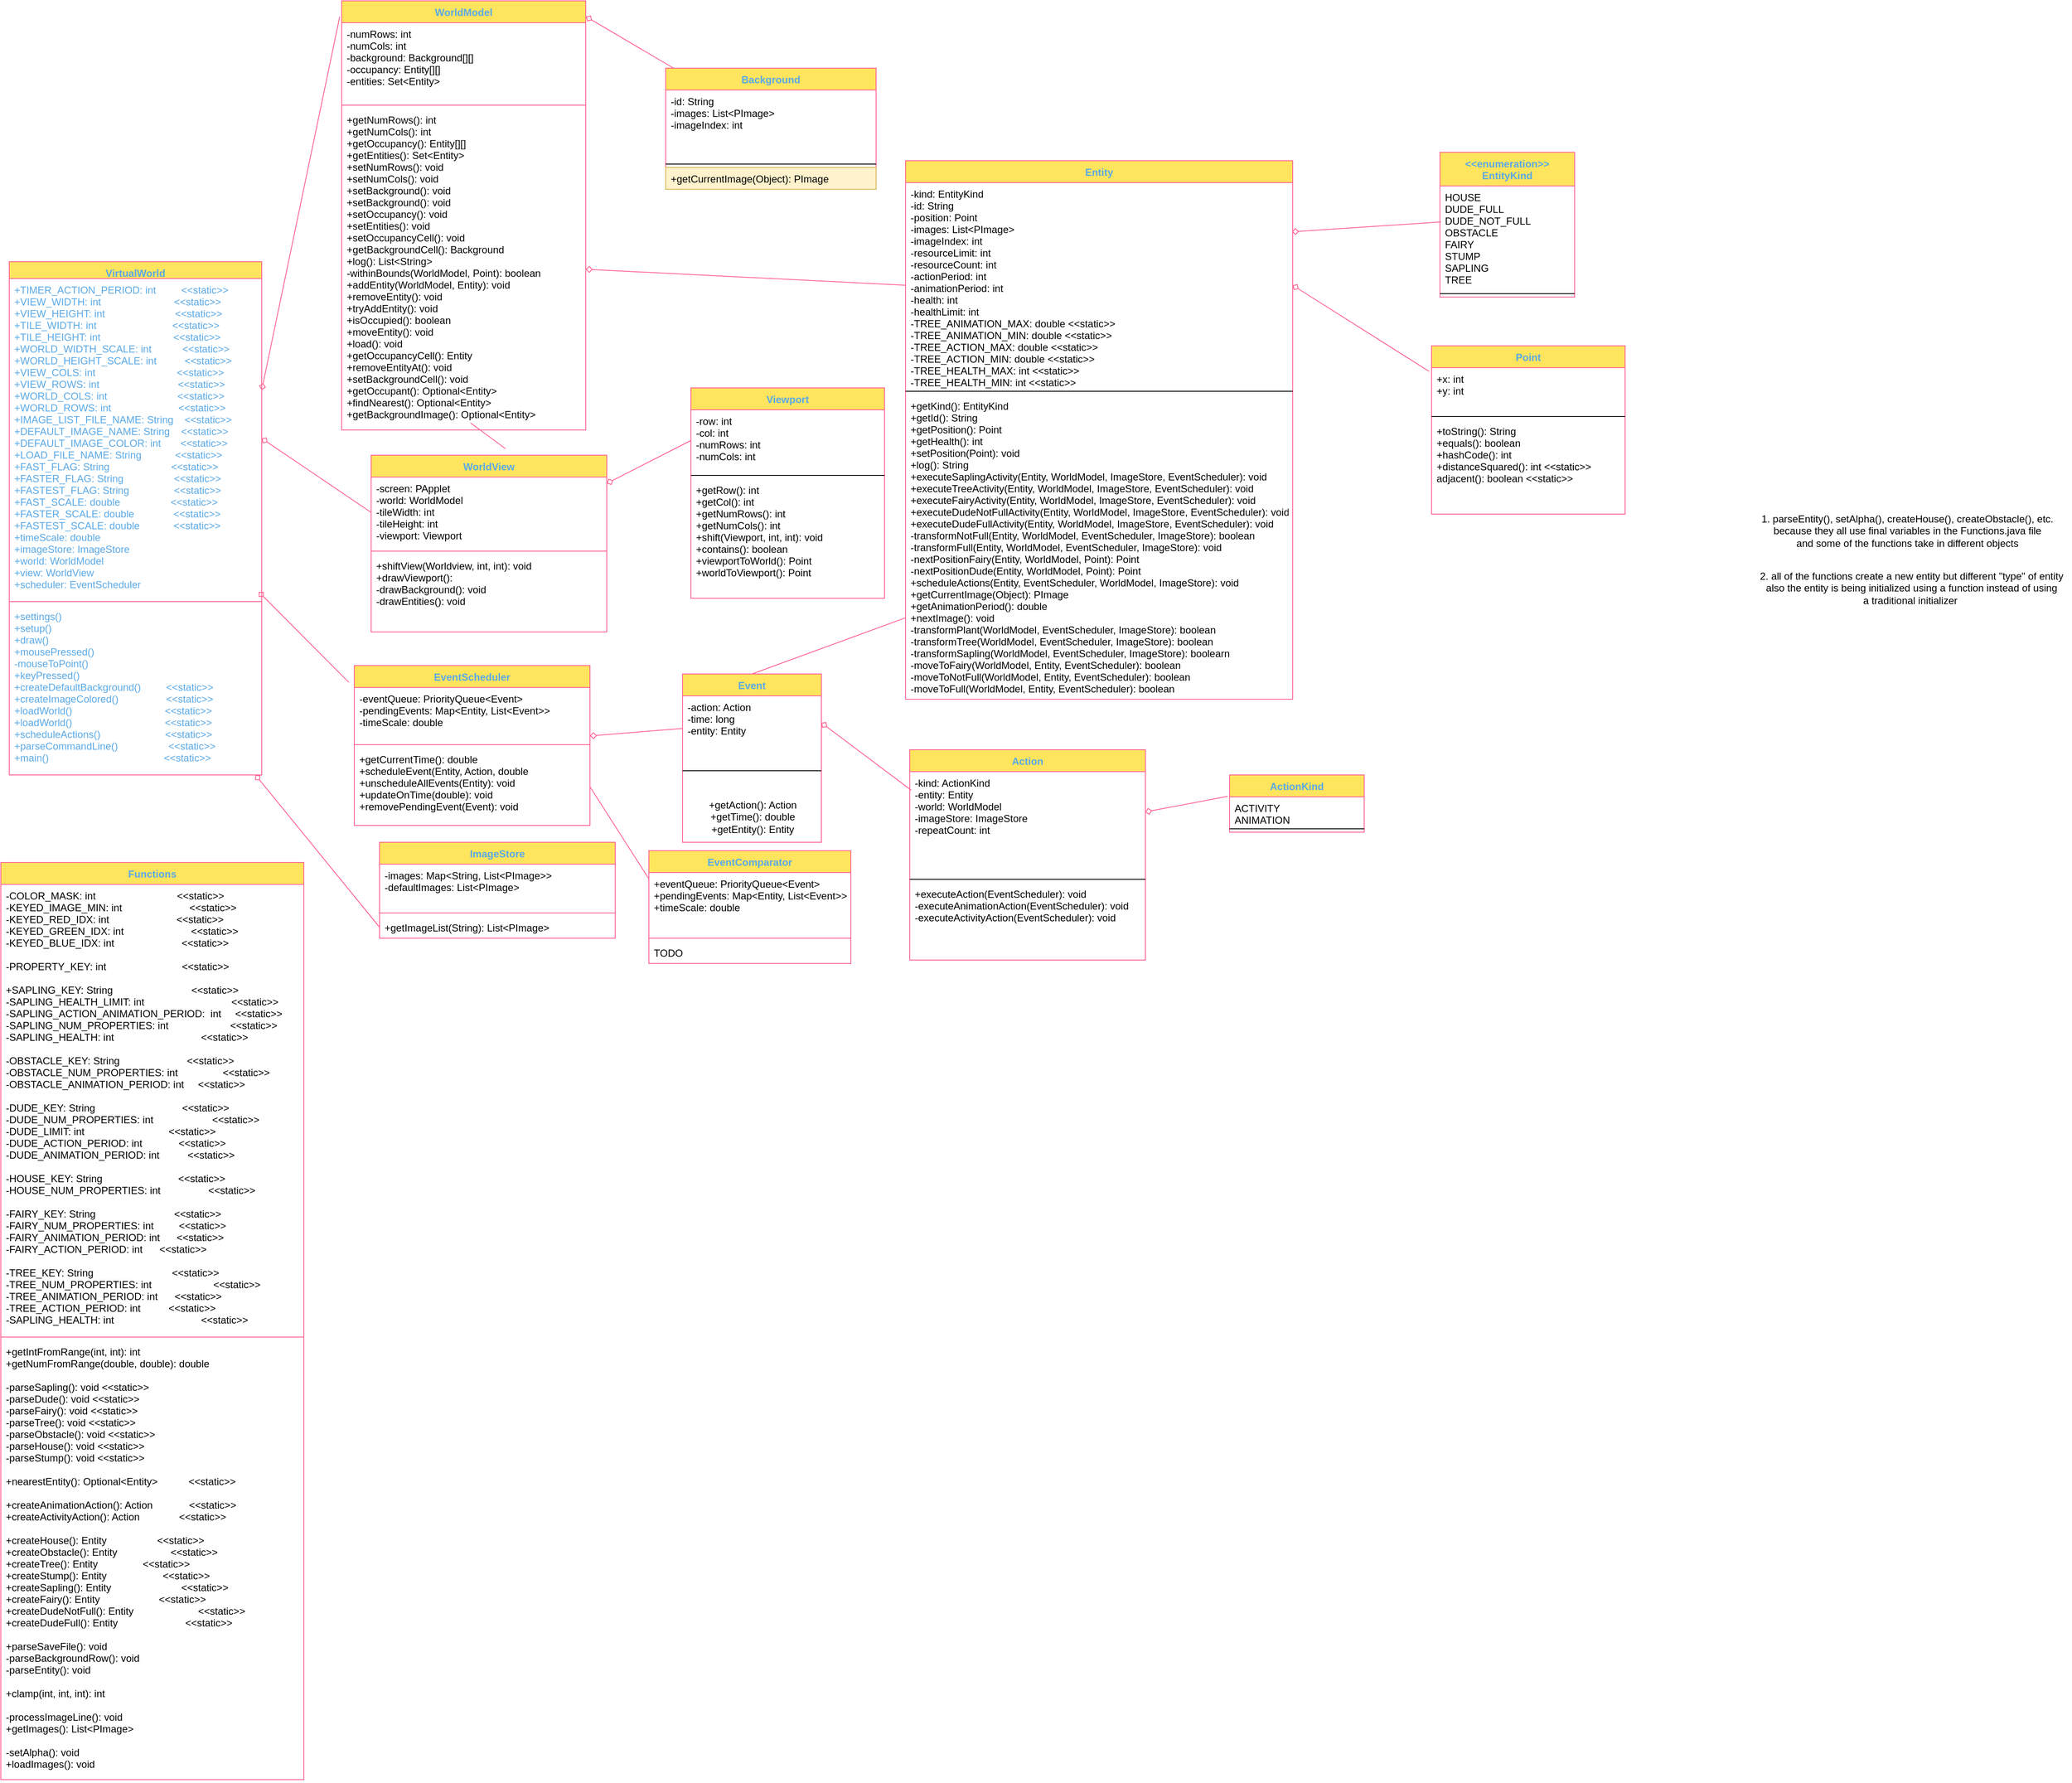 <mxfile version="21.3.2" type="device" pages="2">
  <diagram id="Yo6Zvny2ZRX3JAPKxXua" name="Page 2">
    <mxGraphModel dx="1290" dy="1737" grid="1" gridSize="10" guides="1" tooltips="1" connect="1" arrows="1" fold="1" page="1" pageScale="1" pageWidth="850" pageHeight="1100" math="0" shadow="0">
      <root>
        <mxCell id="0" />
        <mxCell id="1" parent="0" />
        <mxCell id="8I9pphBKhg92I5GMk5e_-31" value="" style="graphMlID=e0;endArrow=none;strokeColor=#FF6392;strokeWidth=1.0;startArrow=diamond;startFill=0;endFill=1;exitX=1;exitY=0.25;exitDx=0;exitDy=0;fontColor=#5AA9E6;entryX=-0.008;entryY=-0.286;entryDx=0;entryDy=0;entryPerimeter=0;" parent="1" source="8I9pphBKhg92I5GMk5e_-50" target="8I9pphBKhg92I5GMk5e_-57" edge="1">
          <mxGeometry relative="1" as="geometry" />
        </mxCell>
        <mxCell id="8I9pphBKhg92I5GMk5e_-32" value="" style="graphMlID=e1;endArrow=none;strokeColor=#FF6392;strokeWidth=1.0;startArrow=diamond;startFill=0;endFill=1;exitX=1;exitY=0.5;exitDx=0;exitDy=0;fontColor=#5AA9E6;entryX=0;entryY=0.5;entryDx=0;entryDy=0;" parent="1" source="8I9pphBKhg92I5GMk5e_-51" target="8I9pphBKhg92I5GMk5e_-61" edge="1">
          <mxGeometry relative="1" as="geometry" />
        </mxCell>
        <mxCell id="8I9pphBKhg92I5GMk5e_-33" value="" style="graphMlID=e2;endArrow=none;strokeColor=#FF6392;strokeWidth=1.0;startArrow=diamond;startFill=0;endFill=1;fontColor=#5AA9E6;entryX=0;entryY=0.25;entryDx=0;entryDy=0;" parent="1" source="8I9pphBKhg92I5GMk5e_-60" target="8I9pphBKhg92I5GMk5e_-89" edge="1">
          <mxGeometry relative="1" as="geometry">
            <mxPoint x="648" y="240" as="sourcePoint" />
          </mxGeometry>
        </mxCell>
        <mxCell id="8I9pphBKhg92I5GMk5e_-34" value="" style="graphMlID=e3;endArrow=none;strokeColor=#FF6392;strokeWidth=1.0;startArrow=diamond;startFill=0;endFill=1;exitX=0.988;exitY=-0.077;exitDx=0;exitDy=0;exitPerimeter=0;fontColor=#5AA9E6;entryX=-0.023;entryY=0.105;entryDx=0;entryDy=0;entryPerimeter=0;" parent="1" source="8I9pphBKhg92I5GMk5e_-53" target="8I9pphBKhg92I5GMk5e_-64" edge="1">
          <mxGeometry relative="1" as="geometry">
            <mxPoint x="840" y="580" as="targetPoint" />
          </mxGeometry>
        </mxCell>
        <mxCell id="8I9pphBKhg92I5GMk5e_-35" value="" style="graphMlID=e4;endArrow=none;strokeColor=#FF6392;strokeWidth=1.0;startArrow=diamond;startFill=0;endFill=1;exitX=0.975;exitY=1;exitDx=0;exitDy=0;exitPerimeter=0;fontColor=#5AA9E6;entryX=0;entryY=0.5;entryDx=0;entryDy=0;" parent="1" source="8I9pphBKhg92I5GMk5e_-53" target="8I9pphBKhg92I5GMk5e_-71" edge="1">
          <mxGeometry relative="1" as="geometry" />
        </mxCell>
        <mxCell id="8I9pphBKhg92I5GMk5e_-36" value="" style="graphMlID=e5;endArrow=none;strokeColor=#FF6392;strokeWidth=1.0;startArrow=diamond;startFill=0;endFill=1;fontColor=#5AA9E6;exitX=1.001;exitY=-0.077;exitDx=0;exitDy=0;exitPerimeter=0;" parent="1" source="8I9pphBKhg92I5GMk5e_-55" target="8I9pphBKhg92I5GMk5e_-82" edge="1">
          <mxGeometry relative="1" as="geometry" />
        </mxCell>
        <mxCell id="8I9pphBKhg92I5GMk5e_-37" value="" style="graphMlID=e6;endArrow=none;strokeColor=#FF6392;strokeWidth=1.0;startArrow=diamond;startFill=0;endFill=1;fontColor=#5AA9E6;" parent="1" source="8I9pphBKhg92I5GMk5e_-64" target="8I9pphBKhg92I5GMk5e_-97" edge="1">
          <mxGeometry relative="1" as="geometry" />
        </mxCell>
        <mxCell id="8I9pphBKhg92I5GMk5e_-38" value="" style="graphMlID=e7;endArrow=none;strokeColor=#FF6392;strokeWidth=1.0;startArrow=none;startFill=1;endFill=1;fontColor=#5AA9E6;entryX=0;entryY=0.25;entryDx=0;entryDy=0;exitX=1;exitY=0.5;exitDx=0;exitDy=0;" parent="1" source="8I9pphBKhg92I5GMk5e_-67" target="8I9pphBKhg92I5GMk5e_-72" edge="1">
          <mxGeometry relative="1" as="geometry" />
        </mxCell>
        <mxCell id="8I9pphBKhg92I5GMk5e_-39" value="" style="graphMlID=e8;endArrow=none;strokeColor=#FF6392;strokeWidth=1.0;startArrow=diamond;startFill=0;endFill=1;fontColor=#5AA9E6;exitX=1;exitY=0.5;exitDx=0;exitDy=0;entryX=0;entryY=0.5;entryDx=0;entryDy=0;" parent="1" source="8I9pphBKhg92I5GMk5e_-57" target="8I9pphBKhg92I5GMk5e_-86" edge="1">
          <mxGeometry relative="1" as="geometry">
            <mxPoint x="710" y="80" as="sourcePoint" />
          </mxGeometry>
        </mxCell>
        <mxCell id="8I9pphBKhg92I5GMk5e_-40" value="" style="graphMlID=e9;endArrow=none;strokeColor=#FF6392;strokeWidth=1.0;startArrow=diamond;startFill=0;endFill=1;fontColor=#5AA9E6;exitX=1;exitY=0.5;exitDx=0;exitDy=0;entryX=-0.013;entryY=0.08;entryDx=0;entryDy=0;entryPerimeter=0;" parent="1" source="8I9pphBKhg92I5GMk5e_-86" target="8I9pphBKhg92I5GMk5e_-105" edge="1">
          <mxGeometry relative="1" as="geometry" />
        </mxCell>
        <mxCell id="8I9pphBKhg92I5GMk5e_-41" value="" style="graphMlID=e10;endArrow=none;strokeColor=#FF6392;strokeWidth=1.0;startArrow=diamond;startFill=0;endFill=1;fontColor=#5AA9E6;exitX=0.998;exitY=0.132;exitDx=0;exitDy=0;exitPerimeter=0;entryX=0.008;entryY=0.345;entryDx=0;entryDy=0;entryPerimeter=0;" parent="1" source="8I9pphBKhg92I5GMk5e_-85" target="8I9pphBKhg92I5GMk5e_-101" edge="1">
          <mxGeometry relative="1" as="geometry" />
        </mxCell>
        <mxCell id="8I9pphBKhg92I5GMk5e_-42" value="" style="graphMlID=e11;endArrow=none;strokeColor=#FF6392;strokeWidth=1.0;startArrow=diamond;startFill=0;endFill=1;fontColor=#5AA9E6;exitX=1;exitY=0.5;exitDx=0;exitDy=0;entryX=0.006;entryY=0.178;entryDx=0;entryDy=0;entryPerimeter=0;" parent="1" source="8I9pphBKhg92I5GMk5e_-97" target="8I9pphBKhg92I5GMk5e_-109" edge="1">
          <mxGeometry relative="1" as="geometry" />
        </mxCell>
        <mxCell id="8I9pphBKhg92I5GMk5e_-43" value="" style="graphMlID=e12;endArrow=none;strokeColor=#FF6392;strokeWidth=1.0;startArrow=diamond;startFill=0;endFill=1;fontColor=#5AA9E6;exitX=0.999;exitY=0.387;exitDx=0;exitDy=0;exitPerimeter=0;entryX=-0.014;entryY=0.373;entryDx=0;entryDy=0;entryPerimeter=0;" parent="1" source="8I9pphBKhg92I5GMk5e_-109" target="8I9pphBKhg92I5GMk5e_-112" edge="1">
          <mxGeometry relative="1" as="geometry" />
        </mxCell>
        <mxCell id="8I9pphBKhg92I5GMk5e_-44" value="" style="graphMlID=e13;endArrow=none;strokeColor=#FF6392;strokeWidth=1.0;startArrow=none;startFill=1;endFill=1;fontColor=#5AA9E6;entryX=0.528;entryY=0.978;entryDx=0;entryDy=0;entryPerimeter=0;exitX=0.57;exitY=-0.037;exitDx=0;exitDy=0;exitPerimeter=0;" parent="1" source="8I9pphBKhg92I5GMk5e_-60" target="8I9pphBKhg92I5GMk5e_-57" edge="1">
          <mxGeometry relative="1" as="geometry" />
        </mxCell>
        <mxCell id="8I9pphBKhg92I5GMk5e_-45" value="" style="graphMlID=e14;endArrow=none;strokeColor=#FF6392;strokeWidth=1.0;startArrow=none;startFill=1;endFill=1;fontColor=#5AA9E6;exitX=0.5;exitY=0;exitDx=0;exitDy=0;" parent="1" source="8I9pphBKhg92I5GMk5e_-96" target="8I9pphBKhg92I5GMk5e_-88" edge="1">
          <mxGeometry relative="1" as="geometry">
            <mxPoint x="1177.699" y="279.661" as="targetPoint" />
          </mxGeometry>
        </mxCell>
        <mxCell id="8I9pphBKhg92I5GMk5e_-50" value="VirtualWorld" style="swimlane;fontStyle=1;align=center;verticalAlign=top;childLayout=stackLayout;horizontal=1;startSize=20;horizontalStack=0;resizeParent=1;resizeParentMax=0;resizeLast=0;collapsible=1;marginBottom=0;hachureGap=4;pointerEvents=0;fillColor=#FFE45E;strokeColor=#FF6392;fontColor=#5AA9E6;" parent="1" vertex="1">
          <mxGeometry x="20" y="150" width="300" height="610" as="geometry" />
        </mxCell>
        <mxCell id="8I9pphBKhg92I5GMk5e_-51" value="+TIMER_ACTION_PERIOD: int         &lt;&lt;static&gt;&gt;&#xa;+VIEW_WIDTH: int                          &lt;&lt;static&gt;&gt;&#xa;+VIEW_HEIGHT: int                         &lt;&lt;static&gt;&gt;&#xa;+TILE_WIDTH: int                           &lt;&lt;static&gt;&gt;&#xa;+TILE_HEIGHT: int                          &lt;&lt;static&gt;&gt;&#xa;+WORLD_WIDTH_SCALE: int           &lt;&lt;static&gt;&gt;&#xa;+WORLD_HEIGHT_SCALE: int          &lt;&lt;static&gt;&gt;&#xa;+VIEW_COLS: int                             &lt;&lt;static&gt;&gt;&#xa;+VIEW_ROWS: int                            &lt;&lt;static&gt;&gt;&#xa;+WORLD_COLS: int                         &lt;&lt;static&gt;&gt;&#xa;+WORLD_ROWS: int                        &lt;&lt;static&gt;&gt;&#xa;+IMAGE_LIST_FILE_NAME: String    &lt;&lt;static&gt;&gt;&#xa;+DEFAULT_IMAGE_NAME: String    &lt;&lt;static&gt;&gt;&#xa;+DEFAULT_IMAGE_COLOR: int       &lt;&lt;static&gt;&gt;&#xa;+LOAD_FILE_NAME: String            &lt;&lt;static&gt;&gt;&#xa;+FAST_FLAG: String                      &lt;&lt;static&gt;&gt;&#xa;+FASTER_FLAG: String                  &lt;&lt;static&gt;&gt;&#xa;+FASTEST_FLAG: String                &lt;&lt;static&gt;&gt;&#xa;+FAST_SCALE: double                  &lt;&lt;static&gt;&gt;&#xa;+FASTER_SCALE: double              &lt;&lt;static&gt;&gt;&#xa;+FASTEST_SCALE: double            &lt;&lt;static&gt;&gt;&#xa;+timeScale: double&#xa;+imageStore: ImageStore&#xa;+world: WorldModel&#xa;+view: WorldView&#xa;+scheduler: EventScheduler" style="text;strokeColor=none;fillColor=none;align=left;verticalAlign=top;spacingLeft=4;spacingRight=4;overflow=hidden;rotatable=0;points=[[0,0.5],[1,0.5]];portConstraint=eastwest;fontColor=#5AA9E6;" parent="8I9pphBKhg92I5GMk5e_-50" vertex="1">
          <mxGeometry y="20" width="300" height="380" as="geometry" />
        </mxCell>
        <mxCell id="8I9pphBKhg92I5GMk5e_-52" value="" style="line;strokeWidth=1;fillColor=none;align=left;verticalAlign=middle;spacingTop=-1;spacingLeft=3;spacingRight=3;rotatable=0;labelPosition=right;points=[];portConstraint=eastwest;strokeColor=#FF6392;fontColor=#5AA9E6;" parent="8I9pphBKhg92I5GMk5e_-50" vertex="1">
          <mxGeometry y="400" width="300" height="8" as="geometry" />
        </mxCell>
        <mxCell id="8I9pphBKhg92I5GMk5e_-53" value="+settings()&#xa;+setup()&#xa;+draw()&#xa;+mousePressed()&#xa;-mouseToPoint()&#xa;+keyPressed()&#xa;+createDefaultBackground()         &lt;&lt;static&gt;&gt;&#xa;+createImageColored()                 &lt;&lt;static&gt;&gt;&#xa;+loadWorld()                                 &lt;&lt;static&gt;&gt;&#xa;+loadWorld()                                 &lt;&lt;static&gt;&gt;&#xa;+scheduleActions()                       &lt;&lt;static&gt;&gt;&#xa;+parseCommandLine()                  &lt;&lt;static&gt;&gt;&#xa;+main()                                         &lt;&lt;static&gt;&gt;" style="text;strokeColor=none;fillColor=none;align=left;verticalAlign=top;spacingLeft=4;spacingRight=4;overflow=hidden;rotatable=0;points=[[0,0.5],[1,0.5]];portConstraint=eastwest;fontColor=#5AA9E6;" parent="8I9pphBKhg92I5GMk5e_-50" vertex="1">
          <mxGeometry y="408" width="300" height="202" as="geometry" />
        </mxCell>
        <mxCell id="8I9pphBKhg92I5GMk5e_-54" value="WorldModel" style="swimlane;fontStyle=1;align=center;verticalAlign=top;childLayout=stackLayout;horizontal=1;startSize=26;horizontalStack=0;resizeParent=1;resizeParentMax=0;resizeLast=0;collapsible=1;marginBottom=0;hachureGap=4;pointerEvents=0;sketch=0;fontColor=#5AA9E6;strokeColor=#FF6392;fillColor=#FFE45E;" parent="1" vertex="1">
          <mxGeometry x="415" y="-160" width="290" height="510" as="geometry" />
        </mxCell>
        <mxCell id="8I9pphBKhg92I5GMk5e_-55" value="-numRows: int&#xa;-numCols: int&#xa;-background: Background[][]&#xa;-occupancy: Entity[][]&#xa;-entities: Set&lt;Entity&gt;" style="text;strokeColor=none;fillColor=none;align=left;verticalAlign=top;spacingLeft=4;spacingRight=4;overflow=hidden;rotatable=0;points=[[0,0.5],[1,0.5]];portConstraint=eastwest;fontColor=#000000;" parent="8I9pphBKhg92I5GMk5e_-54" vertex="1">
          <mxGeometry y="26" width="290" height="94" as="geometry" />
        </mxCell>
        <mxCell id="8I9pphBKhg92I5GMk5e_-56" value="" style="line;strokeWidth=1;fillColor=none;align=left;verticalAlign=middle;spacingTop=-1;spacingLeft=3;spacingRight=3;rotatable=0;labelPosition=right;points=[];portConstraint=eastwest;strokeColor=#FF6392;fontColor=#5AA9E6;" parent="8I9pphBKhg92I5GMk5e_-54" vertex="1">
          <mxGeometry y="120" width="290" height="8" as="geometry" />
        </mxCell>
        <mxCell id="8I9pphBKhg92I5GMk5e_-57" value="+getNumRows(): int&#xa;+getNumCols(): int&#xa;+getOccupancy(): Entity[][]&#xa;+getEntities(): Set&lt;Entity&gt;&#xa;+setNumRows(): void&#xa;+setNumCols(): void&#xa;+setBackground(): void&#xa;+setBackground(): void&#xa;+setOccupancy(): void&#xa;+setEntities(): void&#xa;+setOccupancyCell(): void&#xa;+getBackgroundCell(): Background&#xa;+log(): List&lt;String&gt;&#xa;-withinBounds(WorldModel, Point): boolean&#xa;+addEntity(WorldModel, Entity): void&#xa;+removeEntity(): void&#xa;+tryAddEntity(): void&#xa;+isOccupied(): boolean&#xa;+moveEntity(): void&#xa;+load(): void&#xa;+getOccupancyCell(): Entity&#xa;+removeEntityAt(): void&#xa;+setBackgroundCell(): void&#xa;+getOccupant(): Optional&lt;Entity&gt;&#xa;+findNearest(): Optional&lt;Entity&gt;&#xa;+getBackgroundImage(): Optional&lt;Entity&gt;" style="text;strokeColor=none;fillColor=none;align=left;verticalAlign=top;spacingLeft=4;spacingRight=4;overflow=hidden;rotatable=0;points=[[0,0.5],[1,0.5]];portConstraint=eastwest;fontColor=#020405;" parent="8I9pphBKhg92I5GMk5e_-54" vertex="1">
          <mxGeometry y="128" width="290" height="382" as="geometry" />
        </mxCell>
        <mxCell id="8I9pphBKhg92I5GMk5e_-60" value="WorldView" style="swimlane;fontStyle=1;align=center;verticalAlign=top;childLayout=stackLayout;horizontal=1;startSize=26;horizontalStack=0;resizeParent=1;resizeParentMax=0;resizeLast=0;collapsible=1;marginBottom=0;hachureGap=4;pointerEvents=0;sketch=0;fontColor=#5AA9E6;strokeColor=#FF6392;fillColor=#FFE45E;" parent="1" vertex="1">
          <mxGeometry x="450" y="380" width="280" height="210" as="geometry" />
        </mxCell>
        <mxCell id="8I9pphBKhg92I5GMk5e_-61" value="-screen: PApplet&#xa;-world: WorldModel&#xa;-tileWidth: int&#xa;-tileHeight: int&#xa;-viewport: Viewport" style="text;strokeColor=none;fillColor=none;align=left;verticalAlign=top;spacingLeft=4;spacingRight=4;overflow=hidden;rotatable=0;points=[[0,0.5],[1,0.5]];portConstraint=eastwest;fontColor=#000000;" parent="8I9pphBKhg92I5GMk5e_-60" vertex="1">
          <mxGeometry y="26" width="280" height="84" as="geometry" />
        </mxCell>
        <mxCell id="8I9pphBKhg92I5GMk5e_-62" value="" style="line;strokeWidth=1;fillColor=none;align=left;verticalAlign=middle;spacingTop=-1;spacingLeft=3;spacingRight=3;rotatable=0;labelPosition=right;points=[];portConstraint=eastwest;strokeColor=#FF6392;fontColor=#5AA9E6;" parent="8I9pphBKhg92I5GMk5e_-60" vertex="1">
          <mxGeometry y="110" width="280" height="8" as="geometry" />
        </mxCell>
        <mxCell id="8I9pphBKhg92I5GMk5e_-63" value="+shiftView(Worldview, int, int): void&#xa;+drawViewport():&#xa;-drawBackground(): void&#xa;-drawEntities(): void" style="text;strokeColor=none;fillColor=none;align=left;verticalAlign=top;spacingLeft=4;spacingRight=4;overflow=hidden;rotatable=0;points=[[0,0.5],[1,0.5]];portConstraint=eastwest;fontColor=#000000;" parent="8I9pphBKhg92I5GMk5e_-60" vertex="1">
          <mxGeometry y="118" width="280" height="92" as="geometry" />
        </mxCell>
        <mxCell id="8I9pphBKhg92I5GMk5e_-64" value="EventScheduler" style="swimlane;fontStyle=1;align=center;verticalAlign=top;childLayout=stackLayout;horizontal=1;startSize=26;horizontalStack=0;resizeParent=1;resizeParentMax=0;resizeLast=0;collapsible=1;marginBottom=0;hachureGap=4;pointerEvents=0;sketch=0;fontColor=#5AA9E6;strokeColor=#FF6392;fillColor=#FFE45E;" parent="1" vertex="1">
          <mxGeometry x="430" y="630" width="280" height="190" as="geometry" />
        </mxCell>
        <mxCell id="8I9pphBKhg92I5GMk5e_-65" value="-eventQueue: PriorityQueue&lt;Event&gt;&#xa;-pendingEvents: Map&lt;Entity, List&lt;Event&gt;&gt;&#xa;-timeScale: double" style="text;strokeColor=none;fillColor=none;align=left;verticalAlign=top;spacingLeft=4;spacingRight=4;overflow=hidden;rotatable=0;points=[[0,0.5],[1,0.5]];portConstraint=eastwest;fontColor=#000000;" parent="8I9pphBKhg92I5GMk5e_-64" vertex="1">
          <mxGeometry y="26" width="280" height="64" as="geometry" />
        </mxCell>
        <mxCell id="8I9pphBKhg92I5GMk5e_-66" value="" style="line;strokeWidth=1;fillColor=none;align=left;verticalAlign=middle;spacingTop=-1;spacingLeft=3;spacingRight=3;rotatable=0;labelPosition=right;points=[];portConstraint=eastwest;strokeColor=#FF6392;fontColor=#5AA9E6;" parent="8I9pphBKhg92I5GMk5e_-64" vertex="1">
          <mxGeometry y="90" width="280" height="8" as="geometry" />
        </mxCell>
        <mxCell id="8I9pphBKhg92I5GMk5e_-67" value="+getCurrentTime(): double&#xa;+scheduleEvent(Entity, Action, double&#xa;+unscheduleAllEvents(Entity): void&#xa;+updateOnTime(double): void&#xa;+removePendingEvent(Event): void" style="text;strokeColor=none;fillColor=none;align=left;verticalAlign=top;spacingLeft=4;spacingRight=4;overflow=hidden;rotatable=0;points=[[0,0.5],[1,0.5]];portConstraint=eastwest;fontColor=#000000;" parent="8I9pphBKhg92I5GMk5e_-64" vertex="1">
          <mxGeometry y="98" width="280" height="92" as="geometry" />
        </mxCell>
        <mxCell id="8I9pphBKhg92I5GMk5e_-68" value="ImageStore" style="swimlane;fontStyle=1;align=center;verticalAlign=top;childLayout=stackLayout;horizontal=1;startSize=26;horizontalStack=0;resizeParent=1;resizeParentMax=0;resizeLast=0;collapsible=1;marginBottom=0;hachureGap=4;pointerEvents=0;sketch=0;fontColor=#5AA9E6;strokeColor=#FF6392;fillColor=#FFE45E;" parent="1" vertex="1">
          <mxGeometry x="460" y="840" width="280" height="114" as="geometry" />
        </mxCell>
        <mxCell id="8I9pphBKhg92I5GMk5e_-69" value="-images: Map&lt;String, List&lt;PImage&gt;&gt;&#xa;-defaultImages: List&lt;PImage&gt;" style="text;strokeColor=none;fillColor=none;align=left;verticalAlign=top;spacingLeft=4;spacingRight=4;overflow=hidden;rotatable=0;points=[[0,0.5],[1,0.5]];portConstraint=eastwest;fontColor=#000000;" parent="8I9pphBKhg92I5GMk5e_-68" vertex="1">
          <mxGeometry y="26" width="280" height="54" as="geometry" />
        </mxCell>
        <mxCell id="8I9pphBKhg92I5GMk5e_-70" value="" style="line;strokeWidth=1;fillColor=none;align=left;verticalAlign=middle;spacingTop=-1;spacingLeft=3;spacingRight=3;rotatable=0;labelPosition=right;points=[];portConstraint=eastwest;strokeColor=#FF6392;fontColor=#5AA9E6;" parent="8I9pphBKhg92I5GMk5e_-68" vertex="1">
          <mxGeometry y="80" width="280" height="8" as="geometry" />
        </mxCell>
        <mxCell id="8I9pphBKhg92I5GMk5e_-71" value="+getImageList(String): List&lt;PImage&gt;" style="text;strokeColor=none;fillColor=none;align=left;verticalAlign=top;spacingLeft=4;spacingRight=4;overflow=hidden;rotatable=0;points=[[0,0.5],[1,0.5]];portConstraint=eastwest;fontColor=#000000;" parent="8I9pphBKhg92I5GMk5e_-68" vertex="1">
          <mxGeometry y="88" width="280" height="26" as="geometry" />
        </mxCell>
        <mxCell id="8I9pphBKhg92I5GMk5e_-72" value="EventComparator" style="swimlane;fontStyle=1;align=center;verticalAlign=top;childLayout=stackLayout;horizontal=1;startSize=26;horizontalStack=0;resizeParent=1;resizeParentMax=0;resizeLast=0;collapsible=1;marginBottom=0;hachureGap=4;pointerEvents=0;sketch=0;fontColor=#5AA9E6;strokeColor=#FF6392;fillColor=#FFE45E;" parent="1" vertex="1">
          <mxGeometry x="780" y="850" width="240" height="134" as="geometry" />
        </mxCell>
        <mxCell id="8I9pphBKhg92I5GMk5e_-73" value="+eventQueue: PriorityQueue&lt;Event&gt;&#xa;+pendingEvents: Map&lt;Entity, List&lt;Event&gt;&gt;&#xa;+timeScale: double" style="text;strokeColor=none;fillColor=none;align=left;verticalAlign=top;spacingLeft=4;spacingRight=4;overflow=hidden;rotatable=0;points=[[0,0.5],[1,0.5]];portConstraint=eastwest;fontColor=#000000;" parent="8I9pphBKhg92I5GMk5e_-72" vertex="1">
          <mxGeometry y="26" width="240" height="74" as="geometry" />
        </mxCell>
        <mxCell id="8I9pphBKhg92I5GMk5e_-74" value="" style="line;strokeWidth=1;fillColor=none;align=left;verticalAlign=middle;spacingTop=-1;spacingLeft=3;spacingRight=3;rotatable=0;labelPosition=right;points=[];portConstraint=eastwest;strokeColor=#FF6392;fontColor=#5AA9E6;" parent="8I9pphBKhg92I5GMk5e_-72" vertex="1">
          <mxGeometry y="100" width="240" height="8" as="geometry" />
        </mxCell>
        <mxCell id="8I9pphBKhg92I5GMk5e_-75" value="TODO" style="text;strokeColor=none;fillColor=none;align=left;verticalAlign=top;spacingLeft=4;spacingRight=4;overflow=hidden;rotatable=0;points=[[0,0.5],[1,0.5]];portConstraint=eastwest;fontColor=#000000;" parent="8I9pphBKhg92I5GMk5e_-72" vertex="1">
          <mxGeometry y="108" width="240" height="26" as="geometry" />
        </mxCell>
        <mxCell id="8I9pphBKhg92I5GMk5e_-77" value="Functions" style="swimlane;fontStyle=1;align=center;verticalAlign=top;childLayout=stackLayout;horizontal=1;startSize=26;horizontalStack=0;resizeParent=1;resizeParentMax=0;resizeLast=0;collapsible=1;marginBottom=0;hachureGap=4;pointerEvents=0;sketch=0;fontColor=#5AA9E6;strokeColor=#FF6392;fillColor=#FFE45E;" parent="1" vertex="1">
          <mxGeometry x="10.0" y="864" width="360" height="1090" as="geometry" />
        </mxCell>
        <mxCell id="8I9pphBKhg92I5GMk5e_-78" value="-COLOR_MASK: int                             &lt;&lt;static&gt;&gt;&#xa;-KEYED_IMAGE_MIN: int                        &lt;&lt;static&gt;&gt;&#xa;-KEYED_RED_IDX: int                        &lt;&lt;static&gt;&gt;&#xa;-KEYED_GREEN_IDX: int                        &lt;&lt;static&gt;&gt;&#xa;-KEYED_BLUE_IDX: int                        &lt;&lt;static&gt;&gt;&#xa;&#xa;-PROPERTY_KEY: int                           &lt;&lt;static&gt;&gt;&#xa;&#xa;+SAPLING_KEY: String                            &lt;&lt;static&gt;&gt;&#xa;-SAPLING_HEALTH_LIMIT: int                               &lt;&lt;static&gt;&gt;&#xa;-SAPLING_ACTION_ANIMATION_PERIOD:  int     &lt;&lt;static&gt;&gt;&#xa;-SAPLING_NUM_PROPERTIES: int                      &lt;&lt;static&gt;&gt;&#xa;-SAPLING_HEALTH: int                               &lt;&lt;static&gt;&gt;&#xa;&#xa;-OBSTACLE_KEY: String                        &lt;&lt;static&gt;&gt;&#xa;-OBSTACLE_NUM_PROPERTIES: int                &lt;&lt;static&gt;&gt;&#xa;-OBSTACLE_ANIMATION_PERIOD: int     &lt;&lt;static&gt;&gt;&#xa;&#xa;-DUDE_KEY: String                               &lt;&lt;static&gt;&gt;&#xa;-DUDE_NUM_PROPERTIES: int                     &lt;&lt;static&gt;&gt;&#xa;-DUDE_LIMIT: int                              &lt;&lt;static&gt;&gt;&#xa;-DUDE_ACTION_PERIOD: int             &lt;&lt;static&gt;&gt;&#xa;-DUDE_ANIMATION_PERIOD: int          &lt;&lt;static&gt;&gt;&#xa;&#xa;-HOUSE_KEY: String                           &lt;&lt;static&gt;&gt;&#xa;-HOUSE_NUM_PROPERTIES: int                 &lt;&lt;static&gt;&gt;&#xa;&#xa;-FAIRY_KEY: String                            &lt;&lt;static&gt;&gt;&#xa;-FAIRY_NUM_PROPERTIES: int         &lt;&lt;static&gt;&gt;&#xa;-FAIRY_ANIMATION_PERIOD: int      &lt;&lt;static&gt;&gt;&#xa;-FAIRY_ACTION_PERIOD: int      &lt;&lt;static&gt;&gt;&#xa;&#xa;-TREE_KEY: String                            &lt;&lt;static&gt;&gt;&#xa;-TREE_NUM_PROPERTIES: int                      &lt;&lt;static&gt;&gt;&#xa;-TREE_ANIMATION_PERIOD: int      &lt;&lt;static&gt;&gt;&#xa;-TREE_ACTION_PERIOD: int          &lt;&lt;static&gt;&gt;&#xa;-SAPLING_HEALTH: int                               &lt;&lt;static&gt;&gt;&#xa;" style="text;strokeColor=none;fillColor=none;align=left;verticalAlign=top;spacingLeft=4;spacingRight=4;overflow=hidden;rotatable=0;points=[[0,0.5],[1,0.5]];portConstraint=eastwest;fontColor=#000000;" parent="8I9pphBKhg92I5GMk5e_-77" vertex="1">
          <mxGeometry y="26" width="360" height="534" as="geometry" />
        </mxCell>
        <mxCell id="8I9pphBKhg92I5GMk5e_-79" value="" style="line;strokeWidth=1;fillColor=none;align=left;verticalAlign=middle;spacingTop=-1;spacingLeft=3;spacingRight=3;rotatable=0;labelPosition=right;points=[];portConstraint=eastwest;strokeColor=#FF6392;fontColor=#5AA9E6;" parent="8I9pphBKhg92I5GMk5e_-77" vertex="1">
          <mxGeometry y="560" width="360" height="8" as="geometry" />
        </mxCell>
        <mxCell id="8I9pphBKhg92I5GMk5e_-80" value="+getIntFromRange(int, int): int&#xa;+getNumFromRange(double, double): double&#xa;&#xa;-parseSapling(): void &lt;&lt;static&gt;&gt;&#xa;-parseDude(): void &lt;&lt;static&gt;&gt;&#xa;-parseFairy(): void &lt;&lt;static&gt;&gt;&#xa;-parseTree(): void &lt;&lt;static&gt;&gt;&#xa;-parseObstacle(): void &lt;&lt;static&gt;&gt;&#xa;-parseHouse(): void &lt;&lt;static&gt;&gt;&#xa;-parseStump(): void &lt;&lt;static&gt;&gt;&#xa;&#xa;+nearestEntity(): Optional&lt;Entity&gt;           &lt;&lt;static&gt;&gt;&#xa;&#xa;+createAnimationAction(): Action             &lt;&lt;static&gt;&gt;&#xa;+createActivityAction(): Action              &lt;&lt;static&gt;&gt;&#xa;&#xa;+createHouse(): Entity                  &lt;&lt;static&gt;&gt;&#xa;+createObstacle(): Entity                   &lt;&lt;static&gt;&gt;&#xa;+createTree(): Entity                &lt;&lt;static&gt;&gt;&#xa;+createStump(): Entity                    &lt;&lt;static&gt;&gt;&#xa;+createSapling(): Entity                         &lt;&lt;static&gt;&gt;&#xa;+createFairy(): Entity                     &lt;&lt;static&gt;&gt;&#xa;+createDudeNotFull(): Entity                       &lt;&lt;static&gt;&gt;&#xa;+createDudeFull(): Entity                        &lt;&lt;static&gt;&gt;&#xa;&#xa;+parseSaveFile(): void&#xa;-parseBackgroundRow(): void&#xa;-parseEntity(): void&#xa;&#xa;+clamp(int, int, int): int&#xa;&#xa;-processImageLine(): void&#xa;+getImages(): List&lt;PImage&gt;&#xa;&#xa;-setAlpha(): void&#xa;+loadImages(): void&#xa;" style="text;strokeColor=none;fillColor=none;align=left;verticalAlign=top;spacingLeft=4;spacingRight=4;overflow=hidden;rotatable=0;points=[[0,0.5],[1,0.5]];portConstraint=eastwest;fontColor=#000000;" parent="8I9pphBKhg92I5GMk5e_-77" vertex="1">
          <mxGeometry y="568" width="360" height="522" as="geometry" />
        </mxCell>
        <mxCell id="8I9pphBKhg92I5GMk5e_-81" value="Background" style="swimlane;fontStyle=1;align=center;verticalAlign=top;childLayout=stackLayout;horizontal=1;startSize=26;horizontalStack=0;resizeParent=1;resizeParentMax=0;resizeLast=0;collapsible=1;marginBottom=0;hachureGap=4;pointerEvents=0;sketch=0;fontColor=#5AA9E6;strokeColor=#FF6392;fillColor=#FFE45E;" parent="1" vertex="1">
          <mxGeometry x="800" y="-80" width="250" height="144" as="geometry" />
        </mxCell>
        <mxCell id="8I9pphBKhg92I5GMk5e_-82" value="-id: String&#xa;-images: List&lt;PImage&gt;&#xa;-imageIndex: int" style="text;strokeColor=none;fillColor=none;align=left;verticalAlign=top;spacingLeft=4;spacingRight=4;overflow=hidden;rotatable=0;points=[[0,0.5],[1,0.5]];portConstraint=eastwest;" parent="8I9pphBKhg92I5GMk5e_-81" vertex="1">
          <mxGeometry y="26" width="250" height="84" as="geometry" />
        </mxCell>
        <mxCell id="8I9pphBKhg92I5GMk5e_-83" value="" style="line;strokeWidth=1;fillColor=none;align=left;verticalAlign=middle;spacingTop=-1;spacingLeft=3;spacingRight=3;rotatable=0;labelPosition=right;points=[];portConstraint=eastwest;" parent="8I9pphBKhg92I5GMk5e_-81" vertex="1">
          <mxGeometry y="110" width="250" height="8" as="geometry" />
        </mxCell>
        <mxCell id="8I9pphBKhg92I5GMk5e_-84" value="+getCurrentImage(Object): PImage" style="text;strokeColor=#d6b656;fillColor=#fff2cc;align=left;verticalAlign=top;spacingLeft=4;spacingRight=4;overflow=hidden;rotatable=0;points=[[0,0.5],[1,0.5]];portConstraint=eastwest;" parent="8I9pphBKhg92I5GMk5e_-81" vertex="1">
          <mxGeometry y="118" width="250" height="26" as="geometry" />
        </mxCell>
        <mxCell id="8I9pphBKhg92I5GMk5e_-85" value="Entity" style="swimlane;fontStyle=1;align=center;verticalAlign=top;childLayout=stackLayout;horizontal=1;startSize=26;horizontalStack=0;resizeParent=1;resizeParentMax=0;resizeLast=0;collapsible=1;marginBottom=0;hachureGap=4;pointerEvents=0;sketch=0;fontColor=#5AA9E6;strokeColor=#FF6392;fillColor=#FFE45E;" parent="1" vertex="1">
          <mxGeometry x="1085" y="30" width="460" height="640" as="geometry" />
        </mxCell>
        <mxCell id="8I9pphBKhg92I5GMk5e_-86" value="-kind: EntityKind&#xa;-id: String&#xa;-position: Point&#xa;-images: List&lt;PImage&gt;&#xa;-imageIndex: int&#xa;-resourceLimit: int&#xa;-resourceCount: int&#xa;-actionPeriod: int&#xa;-animationPeriod: int&#xa;-health: int&#xa;-healthLimit: int&#xa;-TREE_ANIMATION_MAX: double &lt;&lt;static&gt;&gt;&#xa;-TREE_ANIMATION_MIN: double &lt;&lt;static&gt;&gt;&#xa;-TREE_ACTION_MAX: double &lt;&lt;static&gt;&gt;&#xa;-TREE_ACTION_MIN: double &lt;&lt;static&gt;&gt;&#xa;-TREE_HEALTH_MAX: int &lt;&lt;static&gt;&gt;&#xa;-TREE_HEALTH_MIN: int &lt;&lt;static&gt;&gt;&#xa;" style="text;strokeColor=none;fillColor=none;align=left;verticalAlign=top;spacingLeft=4;spacingRight=4;overflow=hidden;rotatable=0;points=[[0,0.5],[1,0.5]];portConstraint=eastwest;" parent="8I9pphBKhg92I5GMk5e_-85" vertex="1">
          <mxGeometry y="26" width="460" height="244" as="geometry" />
        </mxCell>
        <mxCell id="8I9pphBKhg92I5GMk5e_-87" value="" style="line;strokeWidth=1;fillColor=none;align=left;verticalAlign=middle;spacingTop=-1;spacingLeft=3;spacingRight=3;rotatable=0;labelPosition=right;points=[];portConstraint=eastwest;" parent="8I9pphBKhg92I5GMk5e_-85" vertex="1">
          <mxGeometry y="270" width="460" height="8" as="geometry" />
        </mxCell>
        <mxCell id="8I9pphBKhg92I5GMk5e_-88" value="+getKind(): EntityKind&#xa;+getId(): String&#xa;+getPosition(): Point&#xa;+getHealth(): int&#xa;+setPosition(Point): void&#xa;+log(): String&#xa;+executeSaplingActivity(Entity, WorldModel, ImageStore, EventScheduler): void&#xa;+executeTreeActivity(Entity, WorldModel, ImageStore, EventScheduler): void&#xa;+executeFairyActivity(Entity, WorldModel, ImageStore, EventScheduler): void &#xa;+executeDudeNotFullActivity(Entity, WorldModel, ImageStore, EventScheduler): void&#xa;+executeDudeFullActivity(Entity, WorldModel, ImageStore, EventScheduler): void&#xa;-transformNotFull(Entity, WorldModel, EventScheduler, ImageStore): boolean&#xa;-transformFull(Entity, WorldModel, EventScheduler, ImageStore): void&#xa;-nextPositionFairy(Entity, WorldModel, Point): Point &#xa;-nextPositionDude(Entity, WorldModel, Point): Point&#xa;+scheduleActions(Entity, EventScheduler, WorldModel, ImageStore): void&#xa;+getCurrentImage(Object): PImage&#xa;+getAnimationPeriod(): double&#xa;+nextImage(): void&#xa;-transformPlant(WorldModel, EventScheduler, ImageStore): boolean&#xa;-transformTree(WorldModel, EventScheduler, ImageStore): boolean&#xa;-transformSapling(WorldModel, EventScheduler, ImageStore): boolearn&#xa;-moveToFairy(WorldModel, Entity, EventScheduler): boolean&#xa;-moveToNotFull(WorldModel, Entity, EventScheduler): boolean&#xa;-moveToFull(WorldModel, Entity, EventScheduler): boolean" style="text;strokeColor=none;fillColor=none;align=left;verticalAlign=top;spacingLeft=4;spacingRight=4;overflow=hidden;rotatable=0;points=[[0,0.5],[1,0.5]];portConstraint=eastwest;" parent="8I9pphBKhg92I5GMk5e_-85" vertex="1">
          <mxGeometry y="278" width="460" height="362" as="geometry" />
        </mxCell>
        <mxCell id="8I9pphBKhg92I5GMk5e_-89" value="Viewport" style="swimlane;fontStyle=1;align=center;verticalAlign=top;childLayout=stackLayout;horizontal=1;startSize=26;horizontalStack=0;resizeParent=1;resizeParentMax=0;resizeLast=0;collapsible=1;marginBottom=0;hachureGap=4;pointerEvents=0;sketch=0;fontColor=#5AA9E6;strokeColor=#FF6392;fillColor=#FFE45E;" parent="1" vertex="1">
          <mxGeometry x="830" y="300" width="230" height="250" as="geometry" />
        </mxCell>
        <mxCell id="8I9pphBKhg92I5GMk5e_-90" value="-row: int&#xa;-col: int&#xa;-numRows: int&#xa;-numCols: int" style="text;strokeColor=none;fillColor=none;align=left;verticalAlign=top;spacingLeft=4;spacingRight=4;overflow=hidden;rotatable=0;points=[[0,0.5],[1,0.5]];portConstraint=eastwest;" parent="8I9pphBKhg92I5GMk5e_-89" vertex="1">
          <mxGeometry y="26" width="230" height="74" as="geometry" />
        </mxCell>
        <mxCell id="8I9pphBKhg92I5GMk5e_-91" value="" style="line;strokeWidth=1;fillColor=none;align=left;verticalAlign=middle;spacingTop=-1;spacingLeft=3;spacingRight=3;rotatable=0;labelPosition=right;points=[];portConstraint=eastwest;" parent="8I9pphBKhg92I5GMk5e_-89" vertex="1">
          <mxGeometry y="100" width="230" height="8" as="geometry" />
        </mxCell>
        <mxCell id="8I9pphBKhg92I5GMk5e_-92" value="+getRow(): int&#xa;+getCol(): int&#xa;+getNumRows(): int&#xa;+getNumCols(): int&#xa;+shift(Viewport, int, int): void&#xa;+contains(): boolean&#xa;+viewportToWorld(): Point&#xa;+worldToViewport(): Point" style="text;strokeColor=none;fillColor=none;align=left;verticalAlign=top;spacingLeft=4;spacingRight=4;overflow=hidden;rotatable=0;points=[[0,0.5],[1,0.5]];portConstraint=eastwest;" parent="8I9pphBKhg92I5GMk5e_-89" vertex="1">
          <mxGeometry y="108" width="230" height="142" as="geometry" />
        </mxCell>
        <mxCell id="8I9pphBKhg92I5GMk5e_-96" value="Event" style="swimlane;fontStyle=1;align=center;verticalAlign=top;childLayout=stackLayout;horizontal=1;startSize=26;horizontalStack=0;resizeParent=1;resizeParentMax=0;resizeLast=0;collapsible=1;marginBottom=0;hachureGap=4;pointerEvents=0;sketch=0;fontColor=#5AA9E6;strokeColor=#FF6392;fillColor=#FFE45E;" parent="1" vertex="1">
          <mxGeometry x="820" y="640" width="165" height="200" as="geometry" />
        </mxCell>
        <mxCell id="8I9pphBKhg92I5GMk5e_-97" value="-action: Action&#xa;-time: long&#xa;-entity: Entity" style="text;strokeColor=none;fillColor=none;align=left;verticalAlign=top;spacingLeft=4;spacingRight=4;overflow=hidden;rotatable=0;points=[[0,0.5],[1,0.5]];portConstraint=eastwest;" parent="8I9pphBKhg92I5GMk5e_-96" vertex="1">
          <mxGeometry y="26" width="165" height="64" as="geometry" />
        </mxCell>
        <mxCell id="8I9pphBKhg92I5GMk5e_-98" value="" style="line;strokeWidth=1;fillColor=none;align=left;verticalAlign=middle;spacingTop=-1;spacingLeft=3;spacingRight=3;rotatable=0;labelPosition=right;points=[];portConstraint=eastwest;" parent="8I9pphBKhg92I5GMk5e_-96" vertex="1">
          <mxGeometry y="90" width="165" height="50" as="geometry" />
        </mxCell>
        <mxCell id="LFNwFJFecGoZc-t64LsB-1" value="+getAction(): Action&lt;br&gt;+getTime(): double&lt;br&gt;+getEntity(): Entity" style="text;html=1;align=center;verticalAlign=middle;resizable=0;points=[];autosize=1;strokeColor=none;fillColor=none;" parent="8I9pphBKhg92I5GMk5e_-96" vertex="1">
          <mxGeometry y="140" width="165" height="60" as="geometry" />
        </mxCell>
        <mxCell id="8I9pphBKhg92I5GMk5e_-100" value="&lt;&lt;enumeration&gt;&gt;&#xa;EntityKind" style="swimlane;fontStyle=1;align=center;verticalAlign=top;childLayout=stackLayout;horizontal=1;startSize=40;horizontalStack=0;resizeParent=1;resizeParentMax=0;resizeLast=0;collapsible=1;marginBottom=0;hachureGap=4;pointerEvents=0;sketch=0;fontColor=#5AA9E6;strokeColor=#FF6392;fillColor=#FFE45E;" parent="1" vertex="1">
          <mxGeometry x="1720" y="20" width="160" height="172" as="geometry" />
        </mxCell>
        <mxCell id="8I9pphBKhg92I5GMk5e_-101" value="HOUSE&#xa;DUDE_FULL&#xa;DUDE_NOT_FULL&#xa;OBSTACLE&#xa;FAIRY&#xa;STUMP&#xa;SAPLING&#xa;TREE" style="text;strokeColor=none;fillColor=none;align=left;verticalAlign=top;spacingLeft=4;spacingRight=4;overflow=hidden;rotatable=0;points=[[0,0.5],[1,0.5]];portConstraint=eastwest;" parent="8I9pphBKhg92I5GMk5e_-100" vertex="1">
          <mxGeometry y="40" width="160" height="124" as="geometry" />
        </mxCell>
        <mxCell id="8I9pphBKhg92I5GMk5e_-102" value="" style="line;strokeWidth=1;fillColor=none;align=left;verticalAlign=middle;spacingTop=-1;spacingLeft=3;spacingRight=3;rotatable=0;labelPosition=right;points=[];portConstraint=eastwest;" parent="8I9pphBKhg92I5GMk5e_-100" vertex="1">
          <mxGeometry y="164" width="160" height="8" as="geometry" />
        </mxCell>
        <mxCell id="8I9pphBKhg92I5GMk5e_-104" value="Point" style="swimlane;fontStyle=1;align=center;verticalAlign=top;childLayout=stackLayout;horizontal=1;startSize=26;horizontalStack=0;resizeParent=1;resizeParentMax=0;resizeLast=0;collapsible=1;marginBottom=0;hachureGap=4;pointerEvents=0;sketch=0;fontColor=#5AA9E6;strokeColor=#FF6392;fillColor=#FFE45E;" parent="1" vertex="1">
          <mxGeometry x="1710" y="250" width="230" height="200" as="geometry" />
        </mxCell>
        <mxCell id="8I9pphBKhg92I5GMk5e_-105" value="+x: int&#xa;+y: int" style="text;strokeColor=none;fillColor=none;align=left;verticalAlign=top;spacingLeft=4;spacingRight=4;overflow=hidden;rotatable=0;points=[[0,0.5],[1,0.5]];portConstraint=eastwest;" parent="8I9pphBKhg92I5GMk5e_-104" vertex="1">
          <mxGeometry y="26" width="230" height="54" as="geometry" />
        </mxCell>
        <mxCell id="8I9pphBKhg92I5GMk5e_-106" value="" style="line;strokeWidth=1;fillColor=none;align=left;verticalAlign=middle;spacingTop=-1;spacingLeft=3;spacingRight=3;rotatable=0;labelPosition=right;points=[];portConstraint=eastwest;" parent="8I9pphBKhg92I5GMk5e_-104" vertex="1">
          <mxGeometry y="80" width="230" height="8" as="geometry" />
        </mxCell>
        <mxCell id="8I9pphBKhg92I5GMk5e_-107" value="+toString(): String&#xa;+equals(): boolean&#xa;+hashCode(): int&#xa;+distanceSquared(): int &lt;&lt;static&gt;&gt;&#xa;adjacent(): boolean &lt;&lt;static&gt;&gt;" style="text;strokeColor=none;fillColor=none;align=left;verticalAlign=top;spacingLeft=4;spacingRight=4;overflow=hidden;rotatable=0;points=[[0,0.5],[1,0.5]];portConstraint=eastwest;" parent="8I9pphBKhg92I5GMk5e_-104" vertex="1">
          <mxGeometry y="88" width="230" height="112" as="geometry" />
        </mxCell>
        <mxCell id="8I9pphBKhg92I5GMk5e_-108" value="Action" style="swimlane;fontStyle=1;align=center;verticalAlign=top;childLayout=stackLayout;horizontal=1;startSize=26;horizontalStack=0;resizeParent=1;resizeParentMax=0;resizeLast=0;collapsible=1;marginBottom=0;hachureGap=4;pointerEvents=0;sketch=0;fontColor=#5AA9E6;strokeColor=#FF6392;fillColor=#FFE45E;" parent="1" vertex="1">
          <mxGeometry x="1090" y="730" width="280" height="250" as="geometry" />
        </mxCell>
        <mxCell id="8I9pphBKhg92I5GMk5e_-109" value="-kind: ActionKind&#xa;-entity: Entity&#xa;-world: WorldModel&#xa;-imageStore: ImageStore&#xa;-repeatCount: int" style="text;strokeColor=none;fillColor=none;align=left;verticalAlign=top;spacingLeft=4;spacingRight=4;overflow=hidden;rotatable=0;points=[[0,0.5],[1,0.5]];portConstraint=eastwest;" parent="8I9pphBKhg92I5GMk5e_-108" vertex="1">
          <mxGeometry y="26" width="280" height="124" as="geometry" />
        </mxCell>
        <mxCell id="8I9pphBKhg92I5GMk5e_-110" value="" style="line;strokeWidth=1;fillColor=none;align=left;verticalAlign=middle;spacingTop=-1;spacingLeft=3;spacingRight=3;rotatable=0;labelPosition=right;points=[];portConstraint=eastwest;" parent="8I9pphBKhg92I5GMk5e_-108" vertex="1">
          <mxGeometry y="150" width="280" height="8" as="geometry" />
        </mxCell>
        <mxCell id="8I9pphBKhg92I5GMk5e_-111" value="+executeAction(EventScheduler): void&#xa;-executeAnimationAction(EventScheduler): void&#xa;-executeActivityAction(EventScheduler): void" style="text;strokeColor=none;fillColor=none;align=left;verticalAlign=top;spacingLeft=4;spacingRight=4;overflow=hidden;rotatable=0;points=[[0,0.5],[1,0.5]];portConstraint=eastwest;" parent="8I9pphBKhg92I5GMk5e_-108" vertex="1">
          <mxGeometry y="158" width="280" height="92" as="geometry" />
        </mxCell>
        <mxCell id="8I9pphBKhg92I5GMk5e_-112" value="ActionKind" style="swimlane;fontStyle=1;align=center;verticalAlign=top;childLayout=stackLayout;horizontal=1;startSize=26;horizontalStack=0;resizeParent=1;resizeParentMax=0;resizeLast=0;collapsible=1;marginBottom=0;hachureGap=4;pointerEvents=0;sketch=0;fontColor=#5AA9E6;strokeColor=#FF6392;fillColor=#FFE45E;" parent="1" vertex="1">
          <mxGeometry x="1470" y="760" width="160" height="68" as="geometry" />
        </mxCell>
        <mxCell id="8I9pphBKhg92I5GMk5e_-113" value="ACTIVITY&#xa;ANIMATION" style="text;strokeColor=none;fillColor=none;align=left;verticalAlign=top;spacingLeft=4;spacingRight=4;overflow=hidden;rotatable=0;points=[[0,0.5],[1,0.5]];portConstraint=eastwest;" parent="8I9pphBKhg92I5GMk5e_-112" vertex="1">
          <mxGeometry y="26" width="160" height="34" as="geometry" />
        </mxCell>
        <mxCell id="8I9pphBKhg92I5GMk5e_-114" value="" style="line;strokeWidth=1;fillColor=none;align=left;verticalAlign=middle;spacingTop=-1;spacingLeft=3;spacingRight=3;rotatable=0;labelPosition=right;points=[];portConstraint=eastwest;" parent="8I9pphBKhg92I5GMk5e_-112" vertex="1">
          <mxGeometry y="60" width="160" height="8" as="geometry" />
        </mxCell>
        <mxCell id="GrGEdvXxiyJ992C4WmdS-1" value="1. parseEntity(), setAlpha(), createHouse(), createObstacle(), etc.&lt;br&gt;because they all use final variables in the Functions.java file&lt;br&gt;and some of the functions take in different objects&lt;br&gt;" style="text;html=1;align=center;verticalAlign=middle;resizable=0;points=[];autosize=1;strokeColor=none;fillColor=none;" parent="1" vertex="1">
          <mxGeometry x="2090" y="440" width="370" height="60" as="geometry" />
        </mxCell>
        <mxCell id="GrGEdvXxiyJ992C4WmdS-2" value="2. all of the functions create a new entity but different &quot;type&quot; of entity&lt;br&gt;also the entity is being initialized using a function instead of using&lt;br&gt;a traditional initializer&amp;nbsp;" style="text;html=1;align=center;verticalAlign=middle;resizable=0;points=[];autosize=1;strokeColor=none;fillColor=none;" parent="1" vertex="1">
          <mxGeometry x="2090" y="508" width="380" height="60" as="geometry" />
        </mxCell>
      </root>
    </mxGraphModel>
  </diagram>
  <diagram id="UISaML37r__2dC50zuFC" name="p3">
    <mxGraphModel dx="5609" dy="1820" grid="1" gridSize="10" guides="1" tooltips="1" connect="1" arrows="1" fold="1" page="1" pageScale="1" pageWidth="850" pageHeight="1100" math="0" shadow="0">
      <root>
        <mxCell id="0" />
        <mxCell id="1" parent="0" />
        <mxCell id="klKYqqr75x3pO2ADz1AA-1" value="Action &lt;&lt;interface&gt;&gt;" style="swimlane;fontStyle=1;align=center;verticalAlign=top;childLayout=stackLayout;horizontal=1;startSize=26;horizontalStack=0;resizeParent=1;resizeParentMax=0;resizeLast=0;collapsible=1;marginBottom=0;hachureGap=4;pointerEvents=0;sketch=0;fontColor=#5AA9E6;strokeColor=#FF6392;fillColor=#FFE45E;" parent="1" vertex="1">
          <mxGeometry x="970" y="180" width="280" height="80" as="geometry" />
        </mxCell>
        <mxCell id="klKYqqr75x3pO2ADz1AA-3" value="" style="line;strokeWidth=1;fillColor=none;align=left;verticalAlign=middle;spacingTop=-1;spacingLeft=3;spacingRight=3;rotatable=0;labelPosition=right;points=[];portConstraint=eastwest;" parent="klKYqqr75x3pO2ADz1AA-1" vertex="1">
          <mxGeometry y="26" width="280" height="8" as="geometry" />
        </mxCell>
        <mxCell id="klKYqqr75x3pO2ADz1AA-4" value="+executeAction(EventScheduler): void" style="text;strokeColor=none;fillColor=none;align=left;verticalAlign=top;spacingLeft=4;spacingRight=4;overflow=hidden;rotatable=0;points=[[0,0.5],[1,0.5]];portConstraint=eastwest;" parent="klKYqqr75x3pO2ADz1AA-1" vertex="1">
          <mxGeometry y="34" width="280" height="46" as="geometry" />
        </mxCell>
        <mxCell id="klKYqqr75x3pO2ADz1AA-5" value="Activity" style="swimlane;fontStyle=1;align=center;verticalAlign=top;childLayout=stackLayout;horizontal=1;startSize=26;horizontalStack=0;resizeParent=1;resizeParentMax=0;resizeLast=0;collapsible=1;marginBottom=0;hachureGap=4;pointerEvents=0;sketch=0;fontColor=#5AA9E6;strokeColor=#FF6392;fillColor=#FFE45E;" parent="1" vertex="1">
          <mxGeometry x="800" y="340" width="280" height="140" as="geometry" />
        </mxCell>
        <mxCell id="klKYqqr75x3pO2ADz1AA-6" value="-entity: Entity&#xa;-world: WorldModel&#xa;-imageStore: ImageStore" style="text;strokeColor=none;fillColor=none;align=left;verticalAlign=top;spacingLeft=4;spacingRight=4;overflow=hidden;rotatable=0;points=[[0,0.5],[1,0.5]];portConstraint=eastwest;" parent="klKYqqr75x3pO2ADz1AA-5" vertex="1">
          <mxGeometry y="26" width="280" height="64" as="geometry" />
        </mxCell>
        <mxCell id="klKYqqr75x3pO2ADz1AA-7" value="" style="line;strokeWidth=1;fillColor=none;align=left;verticalAlign=middle;spacingTop=-1;spacingLeft=3;spacingRight=3;rotatable=0;labelPosition=right;points=[];portConstraint=eastwest;" parent="klKYqqr75x3pO2ADz1AA-5" vertex="1">
          <mxGeometry y="90" width="280" height="8" as="geometry" />
        </mxCell>
        <mxCell id="klKYqqr75x3pO2ADz1AA-8" value="+executeAction(EventScheduler): void" style="text;strokeColor=none;fillColor=none;align=left;verticalAlign=top;spacingLeft=4;spacingRight=4;overflow=hidden;rotatable=0;points=[[0,0.5],[1,0.5]];portConstraint=eastwest;" parent="klKYqqr75x3pO2ADz1AA-5" vertex="1">
          <mxGeometry y="98" width="280" height="42" as="geometry" />
        </mxCell>
        <mxCell id="klKYqqr75x3pO2ADz1AA-9" value="Animation" style="swimlane;fontStyle=1;align=center;verticalAlign=top;childLayout=stackLayout;horizontal=1;startSize=26;horizontalStack=0;resizeParent=1;resizeParentMax=0;resizeLast=0;collapsible=1;marginBottom=0;hachureGap=4;pointerEvents=0;sketch=0;fontColor=#5AA9E6;strokeColor=#FF6392;fillColor=#FFE45E;" parent="1" vertex="1">
          <mxGeometry x="1140" y="340" width="280" height="140" as="geometry" />
        </mxCell>
        <mxCell id="klKYqqr75x3pO2ADz1AA-10" value="-entity: Entity&#xa;-repeatCount: int" style="text;strokeColor=none;fillColor=none;align=left;verticalAlign=top;spacingLeft=4;spacingRight=4;overflow=hidden;rotatable=0;points=[[0,0.5],[1,0.5]];portConstraint=eastwest;" parent="klKYqqr75x3pO2ADz1AA-9" vertex="1">
          <mxGeometry y="26" width="280" height="64" as="geometry" />
        </mxCell>
        <mxCell id="klKYqqr75x3pO2ADz1AA-11" value="" style="line;strokeWidth=1;fillColor=none;align=left;verticalAlign=middle;spacingTop=-1;spacingLeft=3;spacingRight=3;rotatable=0;labelPosition=right;points=[];portConstraint=eastwest;" parent="klKYqqr75x3pO2ADz1AA-9" vertex="1">
          <mxGeometry y="90" width="280" height="8" as="geometry" />
        </mxCell>
        <mxCell id="klKYqqr75x3pO2ADz1AA-12" value="+executeAction(EventScheduler): void&#xa;" style="text;strokeColor=none;fillColor=none;align=left;verticalAlign=top;spacingLeft=4;spacingRight=4;overflow=hidden;rotatable=0;points=[[0,0.5],[1,0.5]];portConstraint=eastwest;" parent="klKYqqr75x3pO2ADz1AA-9" vertex="1">
          <mxGeometry y="98" width="280" height="42" as="geometry" />
        </mxCell>
        <mxCell id="klKYqqr75x3pO2ADz1AA-16" value="" style="endArrow=classic;html=1;rounded=0;movable=1;resizable=1;rotatable=1;deletable=1;editable=1;locked=0;connectable=1;exitX=0.644;exitY=0.008;exitDx=0;exitDy=0;exitPerimeter=0;entryX=0.289;entryY=0.978;entryDx=0;entryDy=0;entryPerimeter=0;" parent="1" source="klKYqqr75x3pO2ADz1AA-5" target="klKYqqr75x3pO2ADz1AA-4" edge="1">
          <mxGeometry width="50" height="50" relative="1" as="geometry">
            <mxPoint x="990" y="340" as="sourcePoint" />
            <mxPoint x="1040" y="290" as="targetPoint" />
          </mxGeometry>
        </mxCell>
        <mxCell id="klKYqqr75x3pO2ADz1AA-17" value="" style="endArrow=classic;html=1;rounded=0;entryX=0.812;entryY=0.971;entryDx=0;entryDy=0;entryPerimeter=0;" parent="1" source="klKYqqr75x3pO2ADz1AA-9" target="klKYqqr75x3pO2ADz1AA-4" edge="1">
          <mxGeometry width="50" height="50" relative="1" as="geometry">
            <mxPoint x="1180" y="320" as="sourcePoint" />
            <mxPoint x="1230" y="270" as="targetPoint" />
          </mxGeometry>
        </mxCell>
        <mxCell id="80gzapR56s2BgOyHMlyC-1" value="Entity &lt;&lt;interface&gt;&gt;" style="swimlane;fontStyle=1;align=center;verticalAlign=top;childLayout=stackLayout;horizontal=1;startSize=26;horizontalStack=0;resizeParent=1;resizeParentMax=0;resizeLast=0;collapsible=1;marginBottom=0;hachureGap=4;pointerEvents=0;sketch=0;fontColor=#5AA9E6;strokeColor=#FF6392;fillColor=#FFE45E;" parent="1" vertex="1">
          <mxGeometry x="-1140" y="660" width="200" height="180" as="geometry" />
        </mxCell>
        <mxCell id="80gzapR56s2BgOyHMlyC-2" value="&#xa;" style="text;strokeColor=none;fillColor=none;align=left;verticalAlign=top;spacingLeft=4;spacingRight=4;overflow=hidden;rotatable=0;points=[[0,0.5],[1,0.5]];portConstraint=eastwest;" parent="80gzapR56s2BgOyHMlyC-1" vertex="1">
          <mxGeometry y="26" width="200" height="34" as="geometry" />
        </mxCell>
        <mxCell id="80gzapR56s2BgOyHMlyC-3" value="" style="line;strokeWidth=1;fillColor=none;align=left;verticalAlign=middle;spacingTop=-1;spacingLeft=3;spacingRight=3;rotatable=0;labelPosition=right;points=[];portConstraint=eastwest;" parent="80gzapR56s2BgOyHMlyC-1" vertex="1">
          <mxGeometry y="60" width="200" height="8" as="geometry" />
        </mxCell>
        <mxCell id="80gzapR56s2BgOyHMlyC-4" value="+getId(): String&#xa;+getPosition(): Point&#xa;+setPosition(): void&#xa;getCurrentImage(): PImage&#xa;nextImage(): void&#xa;getImageIndex(): int&#xa;log(): String &lt;&lt;default&gt;&gt;" style="text;strokeColor=none;fillColor=none;align=left;verticalAlign=top;spacingLeft=4;spacingRight=4;overflow=hidden;rotatable=0;points=[[0,0.5],[1,0.5]];portConstraint=eastwest;" parent="80gzapR56s2BgOyHMlyC-1" vertex="1">
          <mxGeometry y="68" width="200" height="112" as="geometry" />
        </mxCell>
        <mxCell id="80gzapR56s2BgOyHMlyC-5" value="House" style="swimlane;fontStyle=1;align=center;verticalAlign=top;childLayout=stackLayout;horizontal=1;startSize=26;horizontalStack=0;resizeParent=1;resizeParentMax=0;resizeLast=0;collapsible=1;marginBottom=0;hachureGap=4;pointerEvents=0;sketch=0;fontColor=#5AA9E6;strokeColor=#FF6392;fillColor=#FFE45E;" parent="1" vertex="1">
          <mxGeometry x="-1510" y="350" width="180" height="220" as="geometry" />
        </mxCell>
        <mxCell id="80gzapR56s2BgOyHMlyC-6" value="-id: String&#xa;-position: Point&#xa;-images: List&lt;PImage&gt;&#xa;-imageIndex: int&#xa;" style="text;strokeColor=none;fillColor=none;align=left;verticalAlign=top;spacingLeft=4;spacingRight=4;overflow=hidden;rotatable=0;points=[[0,0.5],[1,0.5]];portConstraint=eastwest;" parent="80gzapR56s2BgOyHMlyC-5" vertex="1">
          <mxGeometry y="26" width="180" height="74" as="geometry" />
        </mxCell>
        <mxCell id="80gzapR56s2BgOyHMlyC-7" value="" style="line;strokeWidth=1;fillColor=none;align=left;verticalAlign=middle;spacingTop=-1;spacingLeft=3;spacingRight=3;rotatable=0;labelPosition=right;points=[];portConstraint=eastwest;" parent="80gzapR56s2BgOyHMlyC-5" vertex="1">
          <mxGeometry y="100" width="180" height="8" as="geometry" />
        </mxCell>
        <mxCell id="80gzapR56s2BgOyHMlyC-8" value="+getKind(): EntityKind&#xa;+getId(): String&#xa;+getPosition(): Point&#xa;+setPosition(Point): void&#xa;+getCurrentImage(): PImage&#xa;+nextImage(): void&#xa;+getImageIndex(): int&#xa;" style="text;strokeColor=none;fillColor=none;align=left;verticalAlign=top;spacingLeft=4;spacingRight=4;overflow=hidden;rotatable=0;points=[[0,0.5],[1,0.5]];portConstraint=eastwest;" parent="80gzapR56s2BgOyHMlyC-5" vertex="1">
          <mxGeometry y="108" width="180" height="112" as="geometry" />
        </mxCell>
        <mxCell id="80gzapR56s2BgOyHMlyC-9" value="Obstacle" style="swimlane;fontStyle=1;align=center;verticalAlign=top;childLayout=stackLayout;horizontal=1;startSize=26;horizontalStack=0;resizeParent=1;resizeParentMax=0;resizeLast=0;collapsible=1;marginBottom=0;hachureGap=4;pointerEvents=0;sketch=0;fontColor=#5AA9E6;strokeColor=#FF6392;fillColor=#FFE45E;" parent="1" vertex="1">
          <mxGeometry x="-440" y="410" width="180" height="250" as="geometry" />
        </mxCell>
        <mxCell id="80gzapR56s2BgOyHMlyC-10" value="-id: String&#xa;-position: Point&#xa;-images: List&lt;PImage&gt;&#xa;-imageIndex: int&#xa;-animationPeriod: int&#xa;&#xa;" style="text;strokeColor=none;fillColor=none;align=left;verticalAlign=top;spacingLeft=4;spacingRight=4;overflow=hidden;rotatable=0;points=[[0,0.5],[1,0.5]];portConstraint=eastwest;" parent="80gzapR56s2BgOyHMlyC-9" vertex="1">
          <mxGeometry y="26" width="180" height="84" as="geometry" />
        </mxCell>
        <mxCell id="80gzapR56s2BgOyHMlyC-11" value="" style="line;strokeWidth=1;fillColor=none;align=left;verticalAlign=middle;spacingTop=-1;spacingLeft=3;spacingRight=3;rotatable=0;labelPosition=right;points=[];portConstraint=eastwest;" parent="80gzapR56s2BgOyHMlyC-9" vertex="1">
          <mxGeometry y="110" width="180" height="8" as="geometry" />
        </mxCell>
        <mxCell id="80gzapR56s2BgOyHMlyC-12" value="+getId(): String&#xa;+getPosition(): Point&#xa;+setPosition(Point): void&#xa;+getCurrentImage(): PImage&#xa;+getAnimationPeriod(): double&#xa;+nextImage(): void&#xa;+getActionPeriod(): double&#xa;+getImageIndex():&#xa;" style="text;strokeColor=none;fillColor=none;align=left;verticalAlign=top;spacingLeft=4;spacingRight=4;overflow=hidden;rotatable=0;points=[[0,0.5],[1,0.5]];portConstraint=eastwest;" parent="80gzapR56s2BgOyHMlyC-9" vertex="1">
          <mxGeometry y="118" width="180" height="132" as="geometry" />
        </mxCell>
        <mxCell id="80gzapR56s2BgOyHMlyC-13" value="Fairy" style="swimlane;fontStyle=1;align=center;verticalAlign=top;childLayout=stackLayout;horizontal=1;startSize=26;horizontalStack=0;resizeParent=1;resizeParentMax=0;resizeLast=0;collapsible=1;marginBottom=0;hachureGap=4;pointerEvents=0;sketch=0;fontColor=#5AA9E6;strokeColor=#FF6392;fillColor=#FFE45E;" parent="1" vertex="1">
          <mxGeometry x="-980" y="1020" width="360" height="280" as="geometry" />
        </mxCell>
        <mxCell id="80gzapR56s2BgOyHMlyC-14" value="-id: String&#xa;-position: Point&#xa;-images: List&lt;PImage&gt;&#xa;-imageIndex: int&#xa;-actionPeriod: int&#xa;-animationPeriod: int&#xa;" style="text;strokeColor=none;fillColor=none;align=left;verticalAlign=top;spacingLeft=4;spacingRight=4;overflow=hidden;rotatable=0;points=[[0,0.5],[1,0.5]];portConstraint=eastwest;" parent="80gzapR56s2BgOyHMlyC-13" vertex="1">
          <mxGeometry y="26" width="360" height="94" as="geometry" />
        </mxCell>
        <mxCell id="80gzapR56s2BgOyHMlyC-15" value="" style="line;strokeWidth=1;fillColor=none;align=left;verticalAlign=middle;spacingTop=-1;spacingLeft=3;spacingRight=3;rotatable=0;labelPosition=right;points=[];portConstraint=eastwest;" parent="80gzapR56s2BgOyHMlyC-13" vertex="1">
          <mxGeometry y="120" width="360" height="8" as="geometry" />
        </mxCell>
        <mxCell id="80gzapR56s2BgOyHMlyC-16" value="+getId(): String&#xa;+getPosition(): Point&#xa;+setPosition(Point): void&#xa;+getCurrentImage(): PImage&#xa;+getAnimationPeriod(): double&#xa;+nextImage(): void&#xa;+getActionPeriod(): double&#xa;+getImageIndex(): int&#xa;+executeActivity(WorldModel, ImageStore, EventScheduler): void&#xa;+moveToHelper(WorldModel, Entity, EventScheduler): void" style="text;strokeColor=none;fillColor=none;align=left;verticalAlign=top;spacingLeft=4;spacingRight=4;overflow=hidden;rotatable=0;points=[[0,0.5],[1,0.5]];portConstraint=eastwest;" parent="80gzapR56s2BgOyHMlyC-13" vertex="1">
          <mxGeometry y="128" width="360" height="152" as="geometry" />
        </mxCell>
        <mxCell id="80gzapR56s2BgOyHMlyC-17" value="Stump" style="swimlane;fontStyle=1;align=center;verticalAlign=top;childLayout=stackLayout;horizontal=1;startSize=26;horizontalStack=0;resizeParent=1;resizeParentMax=0;resizeLast=0;collapsible=1;marginBottom=0;hachureGap=4;pointerEvents=0;sketch=0;fontColor=#5AA9E6;strokeColor=#FF6392;fillColor=#FFE45E;" parent="1" vertex="1">
          <mxGeometry x="-940" y="210" width="170" height="210" as="geometry" />
        </mxCell>
        <mxCell id="80gzapR56s2BgOyHMlyC-18" value="-id: String&#xa;-position: Point&#xa;-images: List&lt;PImage&gt;&#xa;-imageIndex: int&#xa;" style="text;strokeColor=none;fillColor=none;align=left;verticalAlign=top;spacingLeft=4;spacingRight=4;overflow=hidden;rotatable=0;points=[[0,0.5],[1,0.5]];portConstraint=eastwest;" parent="80gzapR56s2BgOyHMlyC-17" vertex="1">
          <mxGeometry y="26" width="170" height="74" as="geometry" />
        </mxCell>
        <mxCell id="80gzapR56s2BgOyHMlyC-19" value="" style="line;strokeWidth=1;fillColor=none;align=left;verticalAlign=middle;spacingTop=-1;spacingLeft=3;spacingRight=3;rotatable=0;labelPosition=right;points=[];portConstraint=eastwest;" parent="80gzapR56s2BgOyHMlyC-17" vertex="1">
          <mxGeometry y="100" width="170" height="8" as="geometry" />
        </mxCell>
        <mxCell id="80gzapR56s2BgOyHMlyC-20" value="+getId(): String&#xa;+getPosition(): Point&#xa;+setPosition(Point): void&#xa;+getCurrentImage(): PImage&#xa;+nextImage(): void&#xa;+getImageIndex(): int" style="text;strokeColor=none;fillColor=none;align=left;verticalAlign=top;spacingLeft=4;spacingRight=4;overflow=hidden;rotatable=0;points=[[0,0.5],[1,0.5]];portConstraint=eastwest;" parent="80gzapR56s2BgOyHMlyC-17" vertex="1">
          <mxGeometry y="108" width="170" height="102" as="geometry" />
        </mxCell>
        <mxCell id="80gzapR56s2BgOyHMlyC-21" value="Sapling" style="swimlane;fontStyle=1;align=center;verticalAlign=top;childLayout=stackLayout;horizontal=1;startSize=26;horizontalStack=0;resizeParent=1;resizeParentMax=0;resizeLast=0;collapsible=1;marginBottom=0;hachureGap=4;pointerEvents=0;sketch=0;fontColor=#5AA9E6;strokeColor=#FF6392;fillColor=#FFE45E;" parent="1" vertex="1">
          <mxGeometry x="590" y="1620" width="370" height="110" as="geometry" />
        </mxCell>
        <mxCell id="80gzapR56s2BgOyHMlyC-22" value="-healthLimit: int" style="text;strokeColor=none;fillColor=none;align=left;verticalAlign=top;spacingLeft=4;spacingRight=4;overflow=hidden;rotatable=0;points=[[0,0.5],[1,0.5]];portConstraint=eastwest;" parent="80gzapR56s2BgOyHMlyC-21" vertex="1">
          <mxGeometry y="26" width="370" height="34" as="geometry" />
        </mxCell>
        <mxCell id="80gzapR56s2BgOyHMlyC-23" value="" style="line;strokeWidth=1;fillColor=none;align=left;verticalAlign=middle;spacingTop=-1;spacingLeft=3;spacingRight=3;rotatable=0;labelPosition=right;points=[];portConstraint=eastwest;" parent="80gzapR56s2BgOyHMlyC-21" vertex="1">
          <mxGeometry y="60" width="370" height="8" as="geometry" />
        </mxCell>
        <mxCell id="80gzapR56s2BgOyHMlyC-24" value="+getHealthLimit(): int&#xa;+executeActivity(WorldModel, ImageStore, EventScheduler): void" style="text;strokeColor=none;fillColor=none;align=left;verticalAlign=top;spacingLeft=4;spacingRight=4;overflow=hidden;rotatable=0;points=[[0,0.5],[1,0.5]];portConstraint=eastwest;" parent="80gzapR56s2BgOyHMlyC-21" vertex="1">
          <mxGeometry y="68" width="370" height="42" as="geometry" />
        </mxCell>
        <mxCell id="80gzapR56s2BgOyHMlyC-25" value="Tree" style="swimlane;fontStyle=1;align=center;verticalAlign=top;childLayout=stackLayout;horizontal=1;startSize=26;horizontalStack=0;resizeParent=1;resizeParentMax=0;resizeLast=0;collapsible=1;marginBottom=0;hachureGap=4;pointerEvents=0;sketch=0;fontColor=#5AA9E6;strokeColor=#FF6392;fillColor=#FFE45E;" parent="1" vertex="1">
          <mxGeometry x="240" y="1650" width="160" height="70" as="geometry" />
        </mxCell>
        <mxCell id="80gzapR56s2BgOyHMlyC-27" value="" style="line;strokeWidth=1;fillColor=none;align=left;verticalAlign=middle;spacingTop=-1;spacingLeft=3;spacingRight=3;rotatable=0;labelPosition=right;points=[];portConstraint=eastwest;" parent="80gzapR56s2BgOyHMlyC-25" vertex="1">
          <mxGeometry y="26" width="160" height="44" as="geometry" />
        </mxCell>
        <mxCell id="80gzapR56s2BgOyHMlyC-29" value="DudeFull" style="swimlane;fontStyle=1;align=center;verticalAlign=top;childLayout=stackLayout;horizontal=1;startSize=26;horizontalStack=0;resizeParent=1;resizeParentMax=0;resizeLast=0;collapsible=1;marginBottom=0;hachureGap=4;pointerEvents=0;sketch=0;fontColor=#5AA9E6;strokeColor=#FF6392;fillColor=#FFE45E;" parent="1" vertex="1">
          <mxGeometry x="-1050" y="1690" width="370" height="120" as="geometry" />
        </mxCell>
        <mxCell id="80gzapR56s2BgOyHMlyC-31" value="" style="line;strokeWidth=1;fillColor=none;align=left;verticalAlign=middle;spacingTop=-1;spacingLeft=3;spacingRight=3;rotatable=0;labelPosition=right;points=[];portConstraint=eastwest;" parent="80gzapR56s2BgOyHMlyC-29" vertex="1">
          <mxGeometry y="26" width="370" height="54" as="geometry" />
        </mxCell>
        <mxCell id="80gzapR56s2BgOyHMlyC-32" value="+executeActivity(WorldModel, ImageStore, EventScheduler): void&#xa;+moveToHelper(WorldModel, Entity, EventScheduler): void" style="text;strokeColor=none;fillColor=none;align=left;verticalAlign=top;spacingLeft=4;spacingRight=4;overflow=hidden;rotatable=0;points=[[0,0.5],[1,0.5]];portConstraint=eastwest;" parent="80gzapR56s2BgOyHMlyC-29" vertex="1">
          <mxGeometry y="80" width="370" height="40" as="geometry" />
        </mxCell>
        <mxCell id="80gzapR56s2BgOyHMlyC-33" value="DudeNotFull" style="swimlane;fontStyle=1;align=center;verticalAlign=top;childLayout=stackLayout;horizontal=1;startSize=26;horizontalStack=0;resizeParent=1;resizeParentMax=0;resizeLast=0;collapsible=1;marginBottom=0;hachureGap=4;pointerEvents=0;sketch=0;fontColor=#5AA9E6;strokeColor=#FF6392;fillColor=#FFE45E;" parent="1" vertex="1">
          <mxGeometry x="-1530" y="1940" width="370" height="120" as="geometry" />
        </mxCell>
        <mxCell id="80gzapR56s2BgOyHMlyC-34" value="-resourceCount:" style="text;strokeColor=none;fillColor=none;align=left;verticalAlign=top;spacingLeft=4;spacingRight=4;overflow=hidden;rotatable=0;points=[[0,0.5],[1,0.5]];portConstraint=eastwest;" parent="80gzapR56s2BgOyHMlyC-33" vertex="1">
          <mxGeometry y="26" width="370" height="34" as="geometry" />
        </mxCell>
        <mxCell id="80gzapR56s2BgOyHMlyC-35" value="" style="line;strokeWidth=1;fillColor=none;align=left;verticalAlign=middle;spacingTop=-1;spacingLeft=3;spacingRight=3;rotatable=0;labelPosition=right;points=[];portConstraint=eastwest;" parent="80gzapR56s2BgOyHMlyC-33" vertex="1">
          <mxGeometry y="60" width="370" height="8" as="geometry" />
        </mxCell>
        <mxCell id="80gzapR56s2BgOyHMlyC-36" value="+executeActivity(WorldModel, ImageStore, EventScheduler): void&#xa;+transform(WorldModel, ImageStore, EventScheduler): boolean" style="text;strokeColor=none;fillColor=none;align=left;verticalAlign=top;spacingLeft=4;spacingRight=4;overflow=hidden;rotatable=0;points=[[0,0.5],[1,0.5]];portConstraint=eastwest;" parent="80gzapR56s2BgOyHMlyC-33" vertex="1">
          <mxGeometry y="68" width="370" height="52" as="geometry" />
        </mxCell>
        <mxCell id="EepJL3Q59dCYrceCNZFe-1" value="EntityActivity &lt;&lt;interface&gt;&gt;" style="swimlane;fontStyle=1;align=center;verticalAlign=top;childLayout=stackLayout;horizontal=1;startSize=26;horizontalStack=0;resizeParent=1;resizeParentMax=0;resizeLast=0;collapsible=1;marginBottom=0;hachureGap=4;pointerEvents=0;sketch=0;fontColor=#5AA9E6;strokeColor=#FF6392;fillColor=#FFE45E;" vertex="1" parent="1">
          <mxGeometry x="-420" y="1260" width="370" height="130" as="geometry" />
        </mxCell>
        <mxCell id="EepJL3Q59dCYrceCNZFe-2" value="&#xa;" style="text;strokeColor=none;fillColor=none;align=left;verticalAlign=top;spacingLeft=4;spacingRight=4;overflow=hidden;rotatable=0;points=[[0,0.5],[1,0.5]];portConstraint=eastwest;" vertex="1" parent="EepJL3Q59dCYrceCNZFe-1">
          <mxGeometry y="26" width="370" height="64" as="geometry" />
        </mxCell>
        <mxCell id="EepJL3Q59dCYrceCNZFe-3" value="" style="line;strokeWidth=1;fillColor=none;align=left;verticalAlign=middle;spacingTop=-1;spacingLeft=3;spacingRight=3;rotatable=0;labelPosition=right;points=[];portConstraint=eastwest;" vertex="1" parent="EepJL3Q59dCYrceCNZFe-1">
          <mxGeometry y="90" width="370" height="8" as="geometry" />
        </mxCell>
        <mxCell id="EepJL3Q59dCYrceCNZFe-4" value="+executeActivity(WorldModel, ImageStore, EventScheduler): void" style="text;strokeColor=none;fillColor=none;align=left;verticalAlign=top;spacingLeft=4;spacingRight=4;overflow=hidden;rotatable=0;points=[[0,0.5],[1,0.5]];portConstraint=eastwest;" vertex="1" parent="EepJL3Q59dCYrceCNZFe-1">
          <mxGeometry y="98" width="370" height="32" as="geometry" />
        </mxCell>
        <mxCell id="EepJL3Q59dCYrceCNZFe-6" value="EntityAnimation &lt;&lt;interface&gt;&gt;" style="swimlane;fontStyle=1;align=center;verticalAlign=top;childLayout=stackLayout;horizontal=1;startSize=26;horizontalStack=0;resizeParent=1;resizeParentMax=0;resizeLast=0;collapsible=1;marginBottom=0;hachureGap=4;pointerEvents=0;sketch=0;fontColor=#5AA9E6;strokeColor=#FF6392;fillColor=#FFE45E;" vertex="1" parent="1">
          <mxGeometry x="-460" y="860" width="430" height="160" as="geometry" />
        </mxCell>
        <mxCell id="EepJL3Q59dCYrceCNZFe-8" value="" style="line;strokeWidth=1;fillColor=none;align=left;verticalAlign=middle;spacingTop=-1;spacingLeft=3;spacingRight=3;rotatable=0;labelPosition=right;points=[];portConstraint=eastwest;" vertex="1" parent="EepJL3Q59dCYrceCNZFe-6">
          <mxGeometry y="26" width="430" height="54" as="geometry" />
        </mxCell>
        <mxCell id="EepJL3Q59dCYrceCNZFe-9" value="+getAnimationPeriod(): double&#xa;+getActionPeriod(): double&#xa;scheduleActions(EventScheduler, WorldModel, ImageStore): void &lt;&lt;default&gt;&gt;" style="text;strokeColor=none;fillColor=none;align=left;verticalAlign=top;spacingLeft=4;spacingRight=4;overflow=hidden;rotatable=0;points=[[0,0.5],[1,0.5]];portConstraint=eastwest;" vertex="1" parent="EepJL3Q59dCYrceCNZFe-6">
          <mxGeometry y="80" width="430" height="80" as="geometry" />
        </mxCell>
        <mxCell id="EepJL3Q59dCYrceCNZFe-10" value="" style="endArrow=classic;html=1;rounded=0;entryX=1.014;entryY=0.373;entryDx=0;entryDy=0;entryPerimeter=0;exitX=0.454;exitY=0.004;exitDx=0;exitDy=0;exitPerimeter=0;" edge="1" parent="1" source="EepJL3Q59dCYrceCNZFe-6" target="80gzapR56s2BgOyHMlyC-4">
          <mxGeometry width="50" height="50" relative="1" as="geometry">
            <mxPoint x="-990" y="930" as="sourcePoint" />
            <mxPoint x="-940" y="880" as="targetPoint" />
          </mxGeometry>
        </mxCell>
        <mxCell id="EepJL3Q59dCYrceCNZFe-11" value="Dude &lt;&lt;abstract class&gt;&gt;" style="swimlane;fontStyle=1;align=center;verticalAlign=top;childLayout=stackLayout;horizontal=1;startSize=26;horizontalStack=0;resizeParent=1;resizeParentMax=0;resizeLast=0;collapsible=1;marginBottom=0;hachureGap=4;pointerEvents=0;sketch=0;fontColor=#5AA9E6;strokeColor=#FF6392;fillColor=#FFE45E;" vertex="1" parent="1">
          <mxGeometry x="-1570" y="1330" width="440" height="340" as="geometry">
            <mxRectangle x="-1660" y="1800" width="180" height="30" as="alternateBounds" />
          </mxGeometry>
        </mxCell>
        <mxCell id="EepJL3Q59dCYrceCNZFe-12" value="-id: String&#xa;-position: Point&#xa;-images: List&lt;PImge&gt;&#xa;-imageIndex: int&#xa;-resourceLimit: int&#xa;-actionPeriod: double&#xa;-animationPeriod: double" style="text;strokeColor=none;fillColor=none;align=left;verticalAlign=top;spacingLeft=4;spacingRight=4;overflow=hidden;rotatable=0;points=[[0,0.5],[1,0.5]];portConstraint=eastwest;" vertex="1" parent="EepJL3Q59dCYrceCNZFe-11">
          <mxGeometry y="26" width="440" height="114" as="geometry" />
        </mxCell>
        <mxCell id="EepJL3Q59dCYrceCNZFe-13" value="" style="line;strokeWidth=1;fillColor=none;align=left;verticalAlign=middle;spacingTop=-1;spacingLeft=3;spacingRight=3;rotatable=0;labelPosition=right;points=[];portConstraint=eastwest;" vertex="1" parent="EepJL3Q59dCYrceCNZFe-11">
          <mxGeometry y="140" width="440" height="8" as="geometry" />
        </mxCell>
        <mxCell id="EepJL3Q59dCYrceCNZFe-14" value="+getId(): String&#xa;+getPosition(): Point&#xa;+setPosition(Point): void&#xa;+getCurrentImage(): PImage&#xa;+getAnimationPeriod(): double&#xa;+nextImage(): void&#xa;+getActionPeriod(): double&#xa;+getImageIndex(): int&#xa;+getResourceLimit(): int&#xa;+executeActivity(WorldModel, EventScheduler, ImageStore): void &lt;&lt;abstract&gt;&gt;&#xa;+transform(WorldModel, EventScheduler, ImageStore): boolean&#xa;+moveToHelper(WorldModel, Entity, EventScheduler): void &lt;&lt;abstract&gt;&gt;" style="text;strokeColor=none;fillColor=none;align=left;verticalAlign=top;spacingLeft=4;spacingRight=4;overflow=hidden;rotatable=0;points=[[0,0.5],[1,0.5]];portConstraint=eastwest;" vertex="1" parent="EepJL3Q59dCYrceCNZFe-11">
          <mxGeometry y="148" width="440" height="192" as="geometry" />
        </mxCell>
        <mxCell id="EepJL3Q59dCYrceCNZFe-15" value="MovableEntity &lt;&lt;interface&gt;&gt;" style="swimlane;fontStyle=1;align=center;verticalAlign=top;childLayout=stackLayout;horizontal=1;startSize=26;horizontalStack=0;resizeParent=1;resizeParentMax=0;resizeLast=0;collapsible=1;marginBottom=0;hachureGap=4;pointerEvents=0;sketch=0;fontColor=#5AA9E6;strokeColor=#FF6392;fillColor=#FFE45E;" vertex="1" parent="1">
          <mxGeometry x="-480" y="1780" width="370" height="120" as="geometry" />
        </mxCell>
        <mxCell id="EepJL3Q59dCYrceCNZFe-16" value="&#xa;" style="text;strokeColor=none;fillColor=none;align=left;verticalAlign=top;spacingLeft=4;spacingRight=4;overflow=hidden;rotatable=0;points=[[0,0.5],[1,0.5]];portConstraint=eastwest;" vertex="1" parent="EepJL3Q59dCYrceCNZFe-15">
          <mxGeometry y="26" width="370" height="34" as="geometry" />
        </mxCell>
        <mxCell id="EepJL3Q59dCYrceCNZFe-17" value="" style="line;strokeWidth=1;fillColor=none;align=left;verticalAlign=middle;spacingTop=-1;spacingLeft=3;spacingRight=3;rotatable=0;labelPosition=right;points=[];portConstraint=eastwest;" vertex="1" parent="EepJL3Q59dCYrceCNZFe-15">
          <mxGeometry y="60" width="370" height="8" as="geometry" />
        </mxCell>
        <mxCell id="EepJL3Q59dCYrceCNZFe-18" value="+nextPosition(WorldModel, Point): Point &lt;&lt;default&gt;&gt;&#xa;+moveTo(WorldModel, Entity, EventScheduler): boolean &lt;&lt;default&gt;&gt;&#xa;+moveToHelper(WorldModel, Entity, EventScheduler): void" style="text;strokeColor=none;fillColor=none;align=left;verticalAlign=top;spacingLeft=4;spacingRight=4;overflow=hidden;rotatable=0;points=[[0,0.5],[1,0.5]];portConstraint=eastwest;" vertex="1" parent="EepJL3Q59dCYrceCNZFe-15">
          <mxGeometry y="68" width="370" height="52" as="geometry" />
        </mxCell>
        <mxCell id="EepJL3Q59dCYrceCNZFe-27" value="Plant &lt;&lt;abstract class&gt;&gt;" style="swimlane;fontStyle=1;align=center;verticalAlign=top;childLayout=stackLayout;horizontal=1;startSize=26;horizontalStack=0;resizeParent=1;resizeParentMax=0;resizeLast=0;collapsible=1;marginBottom=0;hachureGap=4;pointerEvents=0;sketch=0;fontColor=#5AA9E6;strokeColor=#FF6392;fillColor=#FFE45E;" vertex="1" parent="1">
          <mxGeometry x="180" y="1060" width="380" height="440" as="geometry" />
        </mxCell>
        <mxCell id="EepJL3Q59dCYrceCNZFe-28" value="-TREE_ANIMATION_MAX: double &lt;&lt;final&gt;&gt;&#xa;-TREE_ANIMATION_MIN: double &lt;&lt;final&gt;&gt;&#xa;-TREE_ACTION_MAX: double &lt;&lt;final&gt;&gt;&#xa;-TREE_ACTION_MIN: double &lt;&lt;final&gt;&gt;&#xa;-TREE_HEALTH_MAX: int &lt;&lt;final&gt;&gt;&#xa;-TREE_HEALTH_MIN: int &lt;&lt;final&gt;&gt;&#xa;&#xa;-id: String&#xa;-position: Point&#xa;-images: List&lt;PImage&gt;&#xa;-imageIndex: int&#xa;-actionPeriod: double&#xa;-animationPeriod: double&#xa;-health: int" style="text;strokeColor=none;fillColor=none;align=left;verticalAlign=top;spacingLeft=4;spacingRight=4;overflow=hidden;rotatable=0;points=[[0,0.5],[1,0.5]];portConstraint=eastwest;" vertex="1" parent="EepJL3Q59dCYrceCNZFe-27">
          <mxGeometry y="26" width="380" height="204" as="geometry" />
        </mxCell>
        <mxCell id="EepJL3Q59dCYrceCNZFe-29" value="" style="line;strokeWidth=1;fillColor=none;align=left;verticalAlign=middle;spacingTop=-1;spacingLeft=3;spacingRight=3;rotatable=0;labelPosition=right;points=[];portConstraint=eastwest;" vertex="1" parent="EepJL3Q59dCYrceCNZFe-27">
          <mxGeometry y="230" width="380" height="8" as="geometry" />
        </mxCell>
        <mxCell id="EepJL3Q59dCYrceCNZFe-30" value="+subHealth(): void&#xa;+addHealth(): void&#xa;+getHealth(): int&#xa;+getId(): String&#xa;+getPosition(): Point&#xa;+setPosition(Point): void&#xa;+getCurrentImage(): PImage&#xa;+getAnimationPeriod(): double&#xa;+nextImage(): void&#xa;+getActionPeriod(): double&#xa;+getImageIndex(): int&#xa;+executeActivity(WorldModel, ImageStore, EventScheduler): void&#xa;-transformPlant(WorldModel, EventScheduler, ImageStore): boolean" style="text;strokeColor=none;fillColor=none;align=left;verticalAlign=top;spacingLeft=4;spacingRight=4;overflow=hidden;rotatable=0;points=[[0,0.5],[1,0.5]];portConstraint=eastwest;" vertex="1" parent="EepJL3Q59dCYrceCNZFe-27">
          <mxGeometry y="238" width="380" height="202" as="geometry" />
        </mxCell>
        <mxCell id="EepJL3Q59dCYrceCNZFe-34" value="" style="endArrow=classic;html=1;rounded=0;exitX=0.669;exitY=-0.009;exitDx=0;exitDy=0;exitPerimeter=0;entryX=0.677;entryY=1.008;entryDx=0;entryDy=0;entryPerimeter=0;" edge="1" parent="1" source="80gzapR56s2BgOyHMlyC-13" target="80gzapR56s2BgOyHMlyC-4">
          <mxGeometry width="50" height="50" relative="1" as="geometry">
            <mxPoint x="-1410" y="910" as="sourcePoint" />
            <mxPoint x="-1360" y="860" as="targetPoint" />
          </mxGeometry>
        </mxCell>
        <mxCell id="EepJL3Q59dCYrceCNZFe-38" value="" style="endArrow=classic;html=1;rounded=0;entryX=1;entryY=0.5;entryDx=0;entryDy=0;exitX=0;exitY=0.5;exitDx=0;exitDy=0;" edge="1" parent="1" source="80gzapR56s2BgOyHMlyC-10" target="80gzapR56s2BgOyHMlyC-2">
          <mxGeometry width="50" height="50" relative="1" as="geometry">
            <mxPoint x="-550" y="290" as="sourcePoint" />
            <mxPoint x="-640" y="550" as="targetPoint" />
          </mxGeometry>
        </mxCell>
        <mxCell id="EepJL3Q59dCYrceCNZFe-39" value="" style="endArrow=classic;html=1;rounded=0;entryX=0.702;entryY=-0.021;entryDx=0;entryDy=0;entryPerimeter=0;exitX=0.465;exitY=1.03;exitDx=0;exitDy=0;exitPerimeter=0;" edge="1" parent="1" source="80gzapR56s2BgOyHMlyC-12" target="EepJL3Q59dCYrceCNZFe-6">
          <mxGeometry width="50" height="50" relative="1" as="geometry">
            <mxPoint x="-690" y="600" as="sourcePoint" />
            <mxPoint x="-640" y="550" as="targetPoint" />
          </mxGeometry>
        </mxCell>
        <mxCell id="EepJL3Q59dCYrceCNZFe-40" value="" style="endArrow=classic;html=1;rounded=0;exitX=1;exitY=0.5;exitDx=0;exitDy=0;entryX=0.424;entryY=0.008;entryDx=0;entryDy=0;entryPerimeter=0;" edge="1" parent="1" source="80gzapR56s2BgOyHMlyC-8" target="80gzapR56s2BgOyHMlyC-1">
          <mxGeometry width="50" height="50" relative="1" as="geometry">
            <mxPoint x="-1140" y="290" as="sourcePoint" />
            <mxPoint x="-1090" y="240" as="targetPoint" />
          </mxGeometry>
        </mxCell>
        <mxCell id="EepJL3Q59dCYrceCNZFe-44" value="" style="endArrow=classic;html=1;rounded=0;entryX=0.551;entryY=1.05;entryDx=0;entryDy=0;entryPerimeter=0;exitX=0.535;exitY=-0.04;exitDx=0;exitDy=0;exitPerimeter=0;" edge="1" parent="1" source="EepJL3Q59dCYrceCNZFe-1" target="EepJL3Q59dCYrceCNZFe-9">
          <mxGeometry width="50" height="50" relative="1" as="geometry">
            <mxPoint x="-190" y="1290" as="sourcePoint" />
            <mxPoint x="-140" y="1240" as="targetPoint" />
          </mxGeometry>
        </mxCell>
        <mxCell id="EepJL3Q59dCYrceCNZFe-45" value="" style="endArrow=classic;html=1;rounded=0;entryX=0.347;entryY=1.027;entryDx=0;entryDy=0;entryPerimeter=0;exitX=0.404;exitY=-0.033;exitDx=0;exitDy=0;exitPerimeter=0;" edge="1" parent="1" source="EepJL3Q59dCYrceCNZFe-15" target="EepJL3Q59dCYrceCNZFe-4">
          <mxGeometry width="50" height="50" relative="1" as="geometry">
            <mxPoint x="-400" y="1540" as="sourcePoint" />
            <mxPoint x="-350" y="1490" as="targetPoint" />
          </mxGeometry>
        </mxCell>
        <mxCell id="EepJL3Q59dCYrceCNZFe-46" value="" style="endArrow=classic;html=1;rounded=0;exitX=0.386;exitY=0;exitDx=0;exitDy=0;exitPerimeter=0;entryX=0.258;entryY=1.008;entryDx=0;entryDy=0;entryPerimeter=0;" edge="1" parent="1" source="EepJL3Q59dCYrceCNZFe-11" target="80gzapR56s2BgOyHMlyC-4">
          <mxGeometry width="50" height="50" relative="1" as="geometry">
            <mxPoint x="-820" y="1070" as="sourcePoint" />
            <mxPoint x="-770" y="1020" as="targetPoint" />
          </mxGeometry>
        </mxCell>
        <mxCell id="EepJL3Q59dCYrceCNZFe-47" value="" style="endArrow=classic;html=1;rounded=0;entryX=-0.012;entryY=0.906;entryDx=0;entryDy=0;entryPerimeter=0;exitX=1.005;exitY=0.817;exitDx=0;exitDy=0;exitPerimeter=0;" edge="1" parent="1" source="EepJL3Q59dCYrceCNZFe-12" target="EepJL3Q59dCYrceCNZFe-2">
          <mxGeometry width="50" height="50" relative="1" as="geometry">
            <mxPoint x="-450" y="1440" as="sourcePoint" />
            <mxPoint x="-400" y="1390" as="targetPoint" />
          </mxGeometry>
        </mxCell>
        <mxCell id="EepJL3Q59dCYrceCNZFe-48" value="" style="endArrow=classic;html=1;rounded=0;exitX=0.598;exitY=-0.022;exitDx=0;exitDy=0;exitPerimeter=0;entryX=0.313;entryY=1.012;entryDx=0;entryDy=0;entryPerimeter=0;" edge="1" parent="1" source="80gzapR56s2BgOyHMlyC-33" target="EepJL3Q59dCYrceCNZFe-14">
          <mxGeometry width="50" height="50" relative="1" as="geometry">
            <mxPoint x="-1040" y="1750" as="sourcePoint" />
            <mxPoint x="-990" y="1700" as="targetPoint" />
          </mxGeometry>
        </mxCell>
        <mxCell id="EepJL3Q59dCYrceCNZFe-49" value="" style="endArrow=classic;html=1;rounded=0;exitX=1;exitY=0.5;exitDx=0;exitDy=0;entryX=0;entryY=0.5;entryDx=0;entryDy=0;" edge="1" parent="1" source="80gzapR56s2BgOyHMlyC-34" target="EepJL3Q59dCYrceCNZFe-16">
          <mxGeometry width="50" height="50" relative="1" as="geometry">
            <mxPoint x="-800" y="1740" as="sourcePoint" />
            <mxPoint x="-750" y="1690" as="targetPoint" />
          </mxGeometry>
        </mxCell>
        <mxCell id="EepJL3Q59dCYrceCNZFe-50" value="" style="endArrow=classic;html=1;rounded=0;exitX=0.281;exitY=0.002;exitDx=0;exitDy=0;exitPerimeter=0;entryX=0.76;entryY=1.012;entryDx=0;entryDy=0;entryPerimeter=0;" edge="1" parent="1" source="80gzapR56s2BgOyHMlyC-29" target="EepJL3Q59dCYrceCNZFe-14">
          <mxGeometry width="50" height="50" relative="1" as="geometry">
            <mxPoint x="-800" y="1740" as="sourcePoint" />
            <mxPoint x="-750" y="1690" as="targetPoint" />
          </mxGeometry>
        </mxCell>
        <mxCell id="EepJL3Q59dCYrceCNZFe-51" value="" style="endArrow=classic;html=1;rounded=0;entryX=0;entryY=0.137;entryDx=0;entryDy=0;entryPerimeter=0;exitX=1;exitY=0.25;exitDx=0;exitDy=0;" edge="1" parent="1" source="80gzapR56s2BgOyHMlyC-29" target="EepJL3Q59dCYrceCNZFe-15">
          <mxGeometry width="50" height="50" relative="1" as="geometry">
            <mxPoint x="-660" y="1730" as="sourcePoint" />
            <mxPoint x="-750" y="1690" as="targetPoint" />
          </mxGeometry>
        </mxCell>
        <mxCell id="EepJL3Q59dCYrceCNZFe-52" value="" style="endArrow=classic;html=1;rounded=0;entryX=1.008;entryY=0.131;entryDx=0;entryDy=0;entryPerimeter=0;exitX=-0.011;exitY=0.424;exitDx=0;exitDy=0;exitPerimeter=0;" edge="1" parent="1" source="EepJL3Q59dCYrceCNZFe-28" target="EepJL3Q59dCYrceCNZFe-2">
          <mxGeometry width="50" height="50" relative="1" as="geometry">
            <mxPoint x="10" y="1340" as="sourcePoint" />
            <mxPoint x="60" y="1290" as="targetPoint" />
          </mxGeometry>
        </mxCell>
        <mxCell id="EepJL3Q59dCYrceCNZFe-53" value="" style="endArrow=classic;html=1;rounded=0;exitX=0.5;exitY=0;exitDx=0;exitDy=0;entryX=0.48;entryY=1;entryDx=0;entryDy=0;entryPerimeter=0;" edge="1" parent="1" source="80gzapR56s2BgOyHMlyC-25" target="EepJL3Q59dCYrceCNZFe-30">
          <mxGeometry width="50" height="50" relative="1" as="geometry">
            <mxPoint x="500" y="1540" as="sourcePoint" />
            <mxPoint x="550" y="1490" as="targetPoint" />
          </mxGeometry>
        </mxCell>
        <mxCell id="EepJL3Q59dCYrceCNZFe-54" value="" style="endArrow=classic;html=1;rounded=0;exitX=0.233;exitY=-0.038;exitDx=0;exitDy=0;exitPerimeter=0;entryX=0.813;entryY=1.019;entryDx=0;entryDy=0;entryPerimeter=0;" edge="1" parent="1" source="80gzapR56s2BgOyHMlyC-21" target="EepJL3Q59dCYrceCNZFe-30">
          <mxGeometry width="50" height="50" relative="1" as="geometry">
            <mxPoint x="510" y="1540" as="sourcePoint" />
            <mxPoint x="550" y="1490" as="targetPoint" />
          </mxGeometry>
        </mxCell>
        <mxCell id="EepJL3Q59dCYrceCNZFe-55" value="" style="endArrow=classic;html=1;rounded=0;entryX=0.75;entryY=0;entryDx=0;entryDy=0;exitX=0.549;exitY=1.018;exitDx=0;exitDy=0;exitPerimeter=0;" edge="1" parent="1" source="80gzapR56s2BgOyHMlyC-20" target="80gzapR56s2BgOyHMlyC-1">
          <mxGeometry width="50" height="50" relative="1" as="geometry">
            <mxPoint x="-760" y="550" as="sourcePoint" />
            <mxPoint x="-710" y="500" as="targetPoint" />
          </mxGeometry>
        </mxCell>
        <mxCell id="EepJL3Q59dCYrceCNZFe-57" value="" style="endArrow=classic;html=1;rounded=0;exitX=0.656;exitY=1.025;exitDx=0;exitDy=0;exitPerimeter=0;entryX=0.222;entryY=-0.011;entryDx=0;entryDy=0;entryPerimeter=0;" edge="1" parent="1" source="80gzapR56s2BgOyHMlyC-16" target="EepJL3Q59dCYrceCNZFe-15">
          <mxGeometry width="50" height="50" relative="1" as="geometry">
            <mxPoint x="-520" y="1550" as="sourcePoint" />
            <mxPoint x="-470" y="1500" as="targetPoint" />
          </mxGeometry>
        </mxCell>
      </root>
    </mxGraphModel>
  </diagram>
</mxfile>
